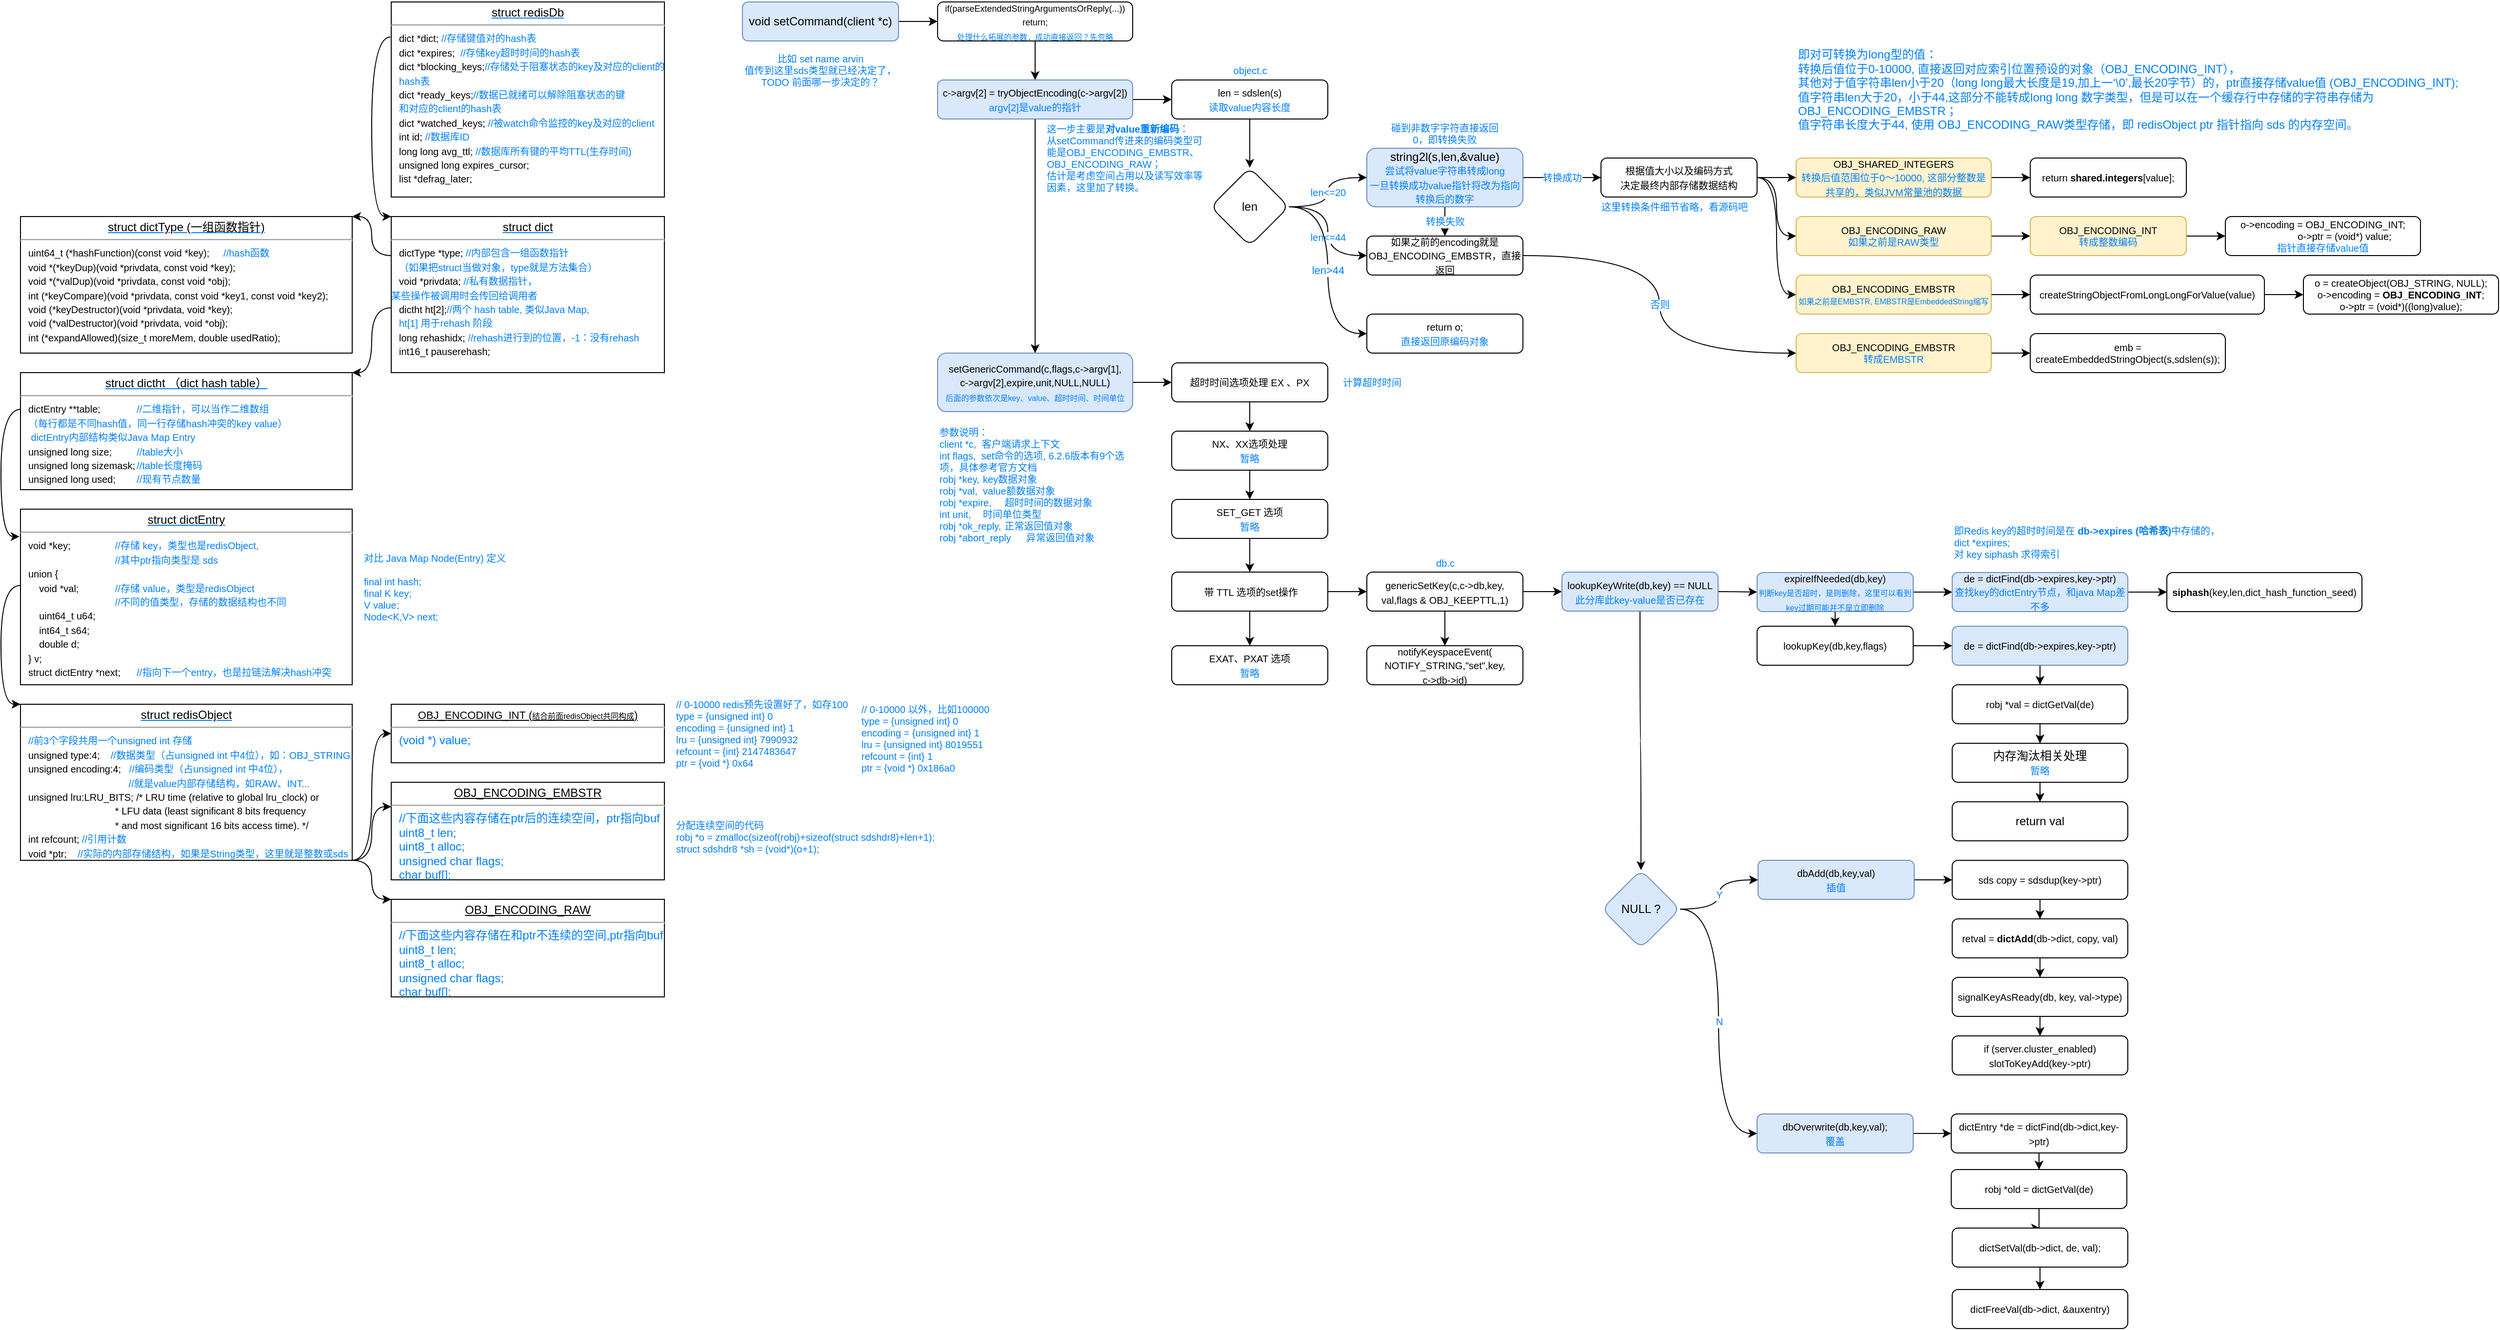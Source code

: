 <mxfile version="21.6.5" type="device">
  <diagram id="FIsGvV5R7z35TfT9LvNj" name="SET_STRING">
    <mxGraphModel dx="2261" dy="879" grid="1" gridSize="10" guides="1" tooltips="1" connect="1" arrows="1" fold="1" page="1" pageScale="1" pageWidth="827" pageHeight="1169" math="0" shadow="0">
      <root>
        <mxCell id="0" />
        <mxCell id="1" parent="0" />
        <mxCell id="WDMRLD2G0XIC8tVrVw6H-48" style="edgeStyle=orthogonalEdgeStyle;curved=1;rounded=0;orthogonalLoop=1;jettySize=auto;html=1;exitX=1;exitY=0.5;exitDx=0;exitDy=0;entryX=0;entryY=0.5;entryDx=0;entryDy=0;fontSize=10;fontColor=#007FFF;" parent="1" source="WDMRLD2G0XIC8tVrVw6H-2" target="WDMRLD2G0XIC8tVrVw6H-47" edge="1">
          <mxGeometry relative="1" as="geometry" />
        </mxCell>
        <mxCell id="WDMRLD2G0XIC8tVrVw6H-2" value="void setCommand(client *c)" style="rounded=1;whiteSpace=wrap;html=1;fillColor=#dae8fc;strokeColor=#6c8ebf;" parent="1" vertex="1">
          <mxGeometry x="40" y="40" width="160" height="40" as="geometry" />
        </mxCell>
        <mxCell id="WDMRLD2G0XIC8tVrVw6H-5" value="" style="edgeStyle=orthogonalEdgeStyle;rounded=0;orthogonalLoop=1;jettySize=auto;html=1;curved=1;" parent="1" source="WDMRLD2G0XIC8tVrVw6H-3" target="WDMRLD2G0XIC8tVrVw6H-4" edge="1">
          <mxGeometry relative="1" as="geometry" />
        </mxCell>
        <mxCell id="WDMRLD2G0XIC8tVrVw6H-7" value="" style="edgeStyle=orthogonalEdgeStyle;rounded=0;orthogonalLoop=1;jettySize=auto;html=1;fontColor=#007FFF;curved=1;" parent="1" source="WDMRLD2G0XIC8tVrVw6H-3" target="WDMRLD2G0XIC8tVrVw6H-6" edge="1">
          <mxGeometry relative="1" as="geometry" />
        </mxCell>
        <mxCell id="WDMRLD2G0XIC8tVrVw6H-3" value="&lt;font style=&quot;font-size: 10px&quot;&gt;c-&amp;gt;argv[2] = tryObjectEncoding(c-&amp;gt;argv[2])&lt;br&gt;&lt;font color=&quot;#007fff&quot;&gt;argv[2]是value的指针&lt;/font&gt;&lt;br&gt;&lt;/font&gt;" style="rounded=1;whiteSpace=wrap;html=1;fillColor=#dae8fc;strokeColor=#6c8ebf;" parent="1" vertex="1">
          <mxGeometry x="240" y="120" width="200" height="40" as="geometry" />
        </mxCell>
        <mxCell id="WDMRLD2G0XIC8tVrVw6H-53" value="" style="edgeStyle=orthogonalEdgeStyle;curved=1;rounded=0;orthogonalLoop=1;jettySize=auto;html=1;fontSize=10;fontColor=#007FFF;" parent="1" source="WDMRLD2G0XIC8tVrVw6H-4" target="WDMRLD2G0XIC8tVrVw6H-52" edge="1">
          <mxGeometry relative="1" as="geometry" />
        </mxCell>
        <mxCell id="WDMRLD2G0XIC8tVrVw6H-4" value="&lt;font&gt;&lt;span style=&quot;font-size: 10px&quot;&gt;setGenericCommand(c,flags,c-&amp;gt;argv[1],&lt;/span&gt;&lt;br&gt;&lt;span style=&quot;font-size: 10px&quot;&gt;c-&amp;gt;argv[2],expire,unit,NULL,NULL)&lt;/span&gt;&lt;br&gt;&lt;font color=&quot;#007fff&quot; style=&quot;font-size: 8px&quot;&gt;后面的参数依次是key、value、超时时间、时间单位&lt;/font&gt;&lt;br&gt;&lt;/font&gt;" style="rounded=1;whiteSpace=wrap;html=1;fillColor=#dae8fc;strokeColor=#6c8ebf;" parent="1" vertex="1">
          <mxGeometry x="240" y="400" width="200" height="60" as="geometry" />
        </mxCell>
        <mxCell id="WDMRLD2G0XIC8tVrVw6H-9" value="" style="edgeStyle=orthogonalEdgeStyle;rounded=0;orthogonalLoop=1;jettySize=auto;html=1;fontSize=10;fontColor=#007FFF;" parent="1" source="WDMRLD2G0XIC8tVrVw6H-6" target="WDMRLD2G0XIC8tVrVw6H-8" edge="1">
          <mxGeometry relative="1" as="geometry" />
        </mxCell>
        <mxCell id="WDMRLD2G0XIC8tVrVw6H-6" value="&lt;font&gt;&lt;span style=&quot;font-size: 10px&quot;&gt;len = sdslen(s)&lt;br&gt;&lt;/span&gt;&lt;font style=&quot;font-size: 10px&quot; color=&quot;#007fff&quot;&gt;读取value内容长度&lt;/font&gt;&lt;br&gt;&lt;/font&gt;" style="rounded=1;whiteSpace=wrap;html=1;" parent="1" vertex="1">
          <mxGeometry x="480" y="120" width="160" height="40" as="geometry" />
        </mxCell>
        <mxCell id="WDMRLD2G0XIC8tVrVw6H-13" value="len&amp;lt;=20" style="edgeStyle=orthogonalEdgeStyle;rounded=0;orthogonalLoop=1;jettySize=auto;html=1;fontSize=10;fontColor=#007FFF;curved=1;" parent="1" source="WDMRLD2G0XIC8tVrVw6H-8" target="WDMRLD2G0XIC8tVrVw6H-12" edge="1">
          <mxGeometry relative="1" as="geometry" />
        </mxCell>
        <mxCell id="WDMRLD2G0XIC8tVrVw6H-15" value="len&amp;lt;=44" style="edgeStyle=orthogonalEdgeStyle;rounded=0;orthogonalLoop=1;jettySize=auto;html=1;exitX=1;exitY=0.5;exitDx=0;exitDy=0;entryX=0;entryY=0.5;entryDx=0;entryDy=0;fontSize=10;fontColor=#007FFF;curved=1;" parent="1" source="WDMRLD2G0XIC8tVrVw6H-8" target="WDMRLD2G0XIC8tVrVw6H-14" edge="1">
          <mxGeometry x="0.091" relative="1" as="geometry">
            <Array as="points">
              <mxPoint x="640" y="250" />
              <mxPoint x="640" y="300" />
            </Array>
            <mxPoint as="offset" />
          </mxGeometry>
        </mxCell>
        <mxCell id="tFVNvqbKiq71Rdus_Qge-13" value="len&amp;gt;44" style="edgeStyle=orthogonalEdgeStyle;curved=1;rounded=0;orthogonalLoop=1;jettySize=auto;html=1;exitX=1;exitY=0.5;exitDx=0;exitDy=0;entryX=0;entryY=0.5;entryDx=0;entryDy=0;fontColor=#007FFF;" parent="1" source="WDMRLD2G0XIC8tVrVw6H-8" target="tFVNvqbKiq71Rdus_Qge-12" edge="1">
          <mxGeometry relative="1" as="geometry" />
        </mxCell>
        <mxCell id="WDMRLD2G0XIC8tVrVw6H-8" value="len" style="rhombus;whiteSpace=wrap;html=1;rounded=1;" parent="1" vertex="1">
          <mxGeometry x="520" y="210" width="80" height="80" as="geometry" />
        </mxCell>
        <mxCell id="WDMRLD2G0XIC8tVrVw6H-18" value="转换失败" style="edgeStyle=orthogonalEdgeStyle;curved=1;rounded=0;orthogonalLoop=1;jettySize=auto;html=1;exitX=0.5;exitY=1;exitDx=0;exitDy=0;entryX=0.5;entryY=0;entryDx=0;entryDy=0;fontSize=10;fontColor=#007FFF;" parent="1" source="WDMRLD2G0XIC8tVrVw6H-12" target="WDMRLD2G0XIC8tVrVw6H-14" edge="1">
          <mxGeometry relative="1" as="geometry" />
        </mxCell>
        <mxCell id="WDMRLD2G0XIC8tVrVw6H-20" value="转换成功" style="edgeStyle=orthogonalEdgeStyle;curved=1;rounded=0;orthogonalLoop=1;jettySize=auto;html=1;fontSize=10;fontColor=#007FFF;" parent="1" source="WDMRLD2G0XIC8tVrVw6H-12" target="WDMRLD2G0XIC8tVrVw6H-19" edge="1">
          <mxGeometry relative="1" as="geometry" />
        </mxCell>
        <mxCell id="WDMRLD2G0XIC8tVrVw6H-12" value="string2l(s,len,&amp;amp;value)&lt;br&gt;&lt;font color=&quot;#007fff&quot; style=&quot;font-size: 10px&quot;&gt;尝试将value字符串转成long&lt;br&gt;一旦转换成功value指针将改为指向转换后的数字&lt;br&gt;&lt;/font&gt;" style="whiteSpace=wrap;html=1;rounded=1;fillColor=#dae8fc;strokeColor=#6c8ebf;" parent="1" vertex="1">
          <mxGeometry x="680" y="190" width="160" height="60" as="geometry" />
        </mxCell>
        <mxCell id="WDMRLD2G0XIC8tVrVw6H-42" value="否则" style="edgeStyle=orthogonalEdgeStyle;curved=1;rounded=0;orthogonalLoop=1;jettySize=auto;html=1;exitX=1;exitY=0.5;exitDx=0;exitDy=0;fontSize=10;fontColor=#007FFF;entryX=0;entryY=0.5;entryDx=0;entryDy=0;" parent="1" source="WDMRLD2G0XIC8tVrVw6H-14" target="tFVNvqbKiq71Rdus_Qge-14" edge="1">
          <mxGeometry relative="1" as="geometry" />
        </mxCell>
        <mxCell id="WDMRLD2G0XIC8tVrVw6H-14" value="&lt;font style=&quot;font-size: 10px&quot;&gt;如果之前的encoding就是OBJ_ENCODING_EMBSTR，直接返回&lt;br&gt;&lt;/font&gt;" style="whiteSpace=wrap;html=1;rounded=1;" parent="1" vertex="1">
          <mxGeometry x="680" y="280" width="160" height="40" as="geometry" />
        </mxCell>
        <mxCell id="WDMRLD2G0XIC8tVrVw6H-16" value="比如 set name arvin&lt;br&gt;值传到这里sds类型就已经决定了，TODO 前面哪一步决定的？" style="text;html=1;strokeColor=none;fillColor=none;align=center;verticalAlign=middle;whiteSpace=wrap;rounded=0;fontSize=10;fontColor=#007FFF;" parent="1" vertex="1">
          <mxGeometry x="40" y="80" width="160" height="60" as="geometry" />
        </mxCell>
        <mxCell id="WDMRLD2G0XIC8tVrVw6H-17" value="碰到非数字字符直接返回0，即转换失败" style="text;html=1;strokeColor=none;fillColor=none;align=center;verticalAlign=middle;whiteSpace=wrap;rounded=0;fontSize=10;fontColor=#007FFF;" parent="1" vertex="1">
          <mxGeometry x="700" y="160" width="120" height="30" as="geometry" />
        </mxCell>
        <mxCell id="WDMRLD2G0XIC8tVrVw6H-28" style="edgeStyle=orthogonalEdgeStyle;curved=1;rounded=0;orthogonalLoop=1;jettySize=auto;html=1;exitX=1;exitY=0.5;exitDx=0;exitDy=0;fontSize=10;fontColor=#007FFF;" parent="1" source="WDMRLD2G0XIC8tVrVw6H-19" target="WDMRLD2G0XIC8tVrVw6H-27" edge="1">
          <mxGeometry relative="1" as="geometry" />
        </mxCell>
        <mxCell id="WDMRLD2G0XIC8tVrVw6H-35" style="edgeStyle=orthogonalEdgeStyle;curved=1;rounded=0;orthogonalLoop=1;jettySize=auto;html=1;exitX=1;exitY=0.5;exitDx=0;exitDy=0;entryX=0;entryY=0.5;entryDx=0;entryDy=0;fontSize=10;fontColor=#007FFF;" parent="1" source="WDMRLD2G0XIC8tVrVw6H-19" target="WDMRLD2G0XIC8tVrVw6H-29" edge="1">
          <mxGeometry relative="1" as="geometry" />
        </mxCell>
        <mxCell id="WDMRLD2G0XIC8tVrVw6H-37" style="edgeStyle=orthogonalEdgeStyle;curved=1;rounded=0;orthogonalLoop=1;jettySize=auto;html=1;exitX=1;exitY=0.5;exitDx=0;exitDy=0;entryX=0;entryY=0.5;entryDx=0;entryDy=0;fontSize=10;fontColor=#007FFF;" parent="1" source="WDMRLD2G0XIC8tVrVw6H-19" target="WDMRLD2G0XIC8tVrVw6H-33" edge="1">
          <mxGeometry relative="1" as="geometry" />
        </mxCell>
        <mxCell id="WDMRLD2G0XIC8tVrVw6H-19" value="&lt;font style=&quot;font-size: 10px&quot;&gt;根据值大小以及编码方式&lt;br&gt;决定最终内部存储数据结构&lt;br&gt;&lt;/font&gt;" style="whiteSpace=wrap;html=1;rounded=1;" parent="1" vertex="1">
          <mxGeometry x="920" y="200" width="160" height="40" as="geometry" />
        </mxCell>
        <mxCell id="tFVNvqbKiq71Rdus_Qge-7" value="" style="edgeStyle=orthogonalEdgeStyle;curved=1;rounded=0;orthogonalLoop=1;jettySize=auto;html=1;fontColor=#007FFF;" parent="1" source="WDMRLD2G0XIC8tVrVw6H-27" target="tFVNvqbKiq71Rdus_Qge-6" edge="1">
          <mxGeometry relative="1" as="geometry" />
        </mxCell>
        <mxCell id="WDMRLD2G0XIC8tVrVw6H-27" value="&lt;font style=&quot;font-size: 10px&quot;&gt;OBJ_SHARED_INTEGERS&lt;br&gt;&lt;font style=&quot;font-size: 10px&quot; color=&quot;#007fff&quot;&gt;转换后值范围位于0～10000, 这部分整数是共享的，类似JVM常量池的数据&lt;/font&gt;&lt;br&gt;&lt;/font&gt;" style="whiteSpace=wrap;html=1;rounded=1;fillColor=#fff2cc;strokeColor=#d6b656;" parent="1" vertex="1">
          <mxGeometry x="1120" y="200" width="200" height="40" as="geometry" />
        </mxCell>
        <mxCell id="WDMRLD2G0XIC8tVrVw6H-41" style="edgeStyle=orthogonalEdgeStyle;curved=1;rounded=0;orthogonalLoop=1;jettySize=auto;html=1;exitX=1;exitY=0.5;exitDx=0;exitDy=0;fontSize=10;fontColor=#007FFF;" parent="1" source="WDMRLD2G0XIC8tVrVw6H-29" target="WDMRLD2G0XIC8tVrVw6H-31" edge="1">
          <mxGeometry relative="1" as="geometry" />
        </mxCell>
        <mxCell id="WDMRLD2G0XIC8tVrVw6H-29" value="&lt;font style=&quot;font-size: 10px&quot;&gt;OBJ_ENCODING_RAW&lt;br&gt;&lt;font color=&quot;#007fff&quot;&gt;如果之前是RAW类型&lt;/font&gt;&lt;br style=&quot;font-size: 10px&quot;&gt;&lt;/font&gt;" style="whiteSpace=wrap;html=1;rounded=1;fontSize=10;fillColor=#fff2cc;strokeColor=#d6b656;" parent="1" vertex="1">
          <mxGeometry x="1120" y="260" width="200" height="40" as="geometry" />
        </mxCell>
        <mxCell id="WDMRLD2G0XIC8tVrVw6H-30" value="object.c" style="text;html=1;align=center;verticalAlign=middle;resizable=0;points=[];autosize=1;strokeColor=none;fillColor=none;fontSize=10;fontColor=#007FFF;" parent="1" vertex="1">
          <mxGeometry x="535" y="100" width="50" height="20" as="geometry" />
        </mxCell>
        <mxCell id="tFVNvqbKiq71Rdus_Qge-9" value="" style="edgeStyle=orthogonalEdgeStyle;curved=1;rounded=0;orthogonalLoop=1;jettySize=auto;html=1;fontColor=#007FFF;" parent="1" source="WDMRLD2G0XIC8tVrVw6H-31" target="tFVNvqbKiq71Rdus_Qge-8" edge="1">
          <mxGeometry relative="1" as="geometry" />
        </mxCell>
        <mxCell id="WDMRLD2G0XIC8tVrVw6H-31" value="&lt;font style=&quot;font-size: 10px&quot;&gt;OBJ_ENCODING_INT&lt;br&gt;&lt;font color=&quot;#007fff&quot;&gt;转成整数编码&lt;/font&gt;&lt;br style=&quot;font-size: 10px&quot;&gt;&lt;/font&gt;" style="whiteSpace=wrap;html=1;rounded=1;fontSize=10;fillColor=#fff2cc;strokeColor=#d6b656;" parent="1" vertex="1">
          <mxGeometry x="1360" y="260" width="160" height="40" as="geometry" />
        </mxCell>
        <mxCell id="tFVNvqbKiq71Rdus_Qge-11" value="" style="edgeStyle=orthogonalEdgeStyle;curved=1;rounded=0;orthogonalLoop=1;jettySize=auto;html=1;fontColor=#007FFF;" parent="1" source="WDMRLD2G0XIC8tVrVw6H-33" target="tFVNvqbKiq71Rdus_Qge-10" edge="1">
          <mxGeometry relative="1" as="geometry" />
        </mxCell>
        <mxCell id="WDMRLD2G0XIC8tVrVw6H-33" value="&lt;font&gt;OBJ_ENCODING_EMBSTR&lt;br&gt;&lt;font color=&quot;#007fff&quot; style=&quot;font-size: 8px&quot;&gt;如果之前是EMBSTR, EMBSTR是EmbeddedString缩写&lt;/font&gt;&lt;br style=&quot;font-size: 10px&quot;&gt;&lt;/font&gt;" style="whiteSpace=wrap;html=1;rounded=1;fontSize=10;fillColor=#fff2cc;strokeColor=#d6b656;" parent="1" vertex="1">
          <mxGeometry x="1120" y="320" width="200" height="40" as="geometry" />
        </mxCell>
        <mxCell id="WDMRLD2G0XIC8tVrVw6H-38" value="这里转换条件细节省略，看源码吧" style="text;html=1;align=center;verticalAlign=middle;resizable=0;points=[];autosize=1;strokeColor=none;fillColor=none;fontSize=10;fontColor=#007FFF;" parent="1" vertex="1">
          <mxGeometry x="910" y="240" width="170" height="20" as="geometry" />
        </mxCell>
        <mxCell id="WDMRLD2G0XIC8tVrVw6H-46" value="&lt;font style=&quot;font-size: 10px&quot;&gt;这一步主要是&lt;b&gt;对value重新编码&lt;/b&gt;：&lt;br&gt;从setCommand传进来的编码类型可能是OBJ_ENCODING_EMBSTR、OBJ_ENCODING_RAW；&lt;br&gt;估计是考虑空间占用以及读写效率等因素，这里加了转换。&lt;/font&gt;" style="text;html=1;strokeColor=none;fillColor=none;align=left;verticalAlign=middle;whiteSpace=wrap;rounded=0;fontSize=8;fontColor=#007FFF;" parent="1" vertex="1">
          <mxGeometry x="350" y="170" width="170" height="60" as="geometry" />
        </mxCell>
        <mxCell id="WDMRLD2G0XIC8tVrVw6H-49" style="edgeStyle=orthogonalEdgeStyle;curved=1;rounded=0;orthogonalLoop=1;jettySize=auto;html=1;exitX=0.5;exitY=1;exitDx=0;exitDy=0;fontSize=8;fontColor=#007FFF;" parent="1" source="WDMRLD2G0XIC8tVrVw6H-47" target="WDMRLD2G0XIC8tVrVw6H-3" edge="1">
          <mxGeometry relative="1" as="geometry" />
        </mxCell>
        <mxCell id="WDMRLD2G0XIC8tVrVw6H-47" value="&lt;font&gt;&lt;font style=&quot;font-size: 9px&quot;&gt;if(parseExtendedStringArgumentsOrReply(...))&lt;br&gt;&lt;/font&gt;&lt;font style=&quot;font-size: 9px&quot;&gt;return;&lt;br&gt;&lt;/font&gt;&lt;font style=&quot;font-size: 8px&quot; color=&quot;#007fff&quot;&gt;处理什么拓展的参数，成功直接返回？先忽略&lt;/font&gt;&lt;br&gt;&lt;/font&gt;" style="rounded=1;whiteSpace=wrap;html=1;" parent="1" vertex="1">
          <mxGeometry x="240" y="40" width="200" height="40" as="geometry" />
        </mxCell>
        <mxCell id="WDMRLD2G0XIC8tVrVw6H-51" value="&lt;font style=&quot;font-size: 10px&quot;&gt;参数说明：&lt;br&gt;client *c,&amp;nbsp;&lt;span&gt;&#x9;&lt;/span&gt;客户端请求上下文&lt;br&gt;int flags,&amp;nbsp;&lt;span&gt;&#x9;&lt;/span&gt;set命令的选项, 6.2.6版本有9个选项，具体参考官方文档&lt;br&gt;robj *key,&lt;span style=&quot;white-space: pre&quot;&gt;&#x9;&lt;/span&gt;key数据对象&lt;br&gt;robj *val,&lt;span style=&quot;white-space: pre&quot;&gt;&#x9;&lt;/span&gt;value额数据对象&lt;br&gt;robj *expire,&amp;nbsp;&lt;span style=&quot;white-space: pre&quot;&gt;&#x9;&lt;/span&gt;超时时间的数据对象&lt;br&gt;int unit,&lt;span style=&quot;white-space: pre&quot;&gt;&#x9;&lt;/span&gt;时间单位类型&lt;br&gt;robj *ok_reply,&lt;span style=&quot;white-space: pre&quot;&gt;&#x9;&lt;/span&gt;正常返回值对象&lt;br&gt;robj *abort_reply&lt;span style=&quot;white-space: pre&quot;&gt;&#x9;&lt;/span&gt;异常返回值对象&lt;/font&gt;" style="text;html=1;strokeColor=none;fillColor=none;align=left;verticalAlign=middle;whiteSpace=wrap;rounded=0;fontSize=8;fontColor=#007FFF;" parent="1" vertex="1">
          <mxGeometry x="240" y="470" width="210" height="130" as="geometry" />
        </mxCell>
        <mxCell id="WDMRLD2G0XIC8tVrVw6H-55" value="" style="edgeStyle=orthogonalEdgeStyle;curved=1;rounded=0;orthogonalLoop=1;jettySize=auto;html=1;fontSize=10;fontColor=#007FFF;" parent="1" source="WDMRLD2G0XIC8tVrVw6H-52" target="WDMRLD2G0XIC8tVrVw6H-54" edge="1">
          <mxGeometry relative="1" as="geometry" />
        </mxCell>
        <mxCell id="WDMRLD2G0XIC8tVrVw6H-52" value="&lt;font&gt;&lt;span style=&quot;font-size: 10px&quot;&gt;超时时间选项处理 EX 、PX&lt;/span&gt;&lt;br&gt;&lt;/font&gt;" style="rounded=1;whiteSpace=wrap;html=1;" parent="1" vertex="1">
          <mxGeometry x="480" y="410" width="160" height="40" as="geometry" />
        </mxCell>
        <mxCell id="WDMRLD2G0XIC8tVrVw6H-57" value="" style="edgeStyle=orthogonalEdgeStyle;curved=1;rounded=0;orthogonalLoop=1;jettySize=auto;html=1;fontSize=10;fontColor=#007FFF;" parent="1" source="WDMRLD2G0XIC8tVrVw6H-54" target="WDMRLD2G0XIC8tVrVw6H-56" edge="1">
          <mxGeometry relative="1" as="geometry" />
        </mxCell>
        <mxCell id="WDMRLD2G0XIC8tVrVw6H-54" value="&lt;font&gt;&lt;span style=&quot;font-size: 10px&quot;&gt;NX、XX选项处理&lt;br&gt;&lt;/span&gt;&lt;font color=&quot;#007fff&quot; style=&quot;font-size: 10px&quot;&gt;暂略&lt;/font&gt;&lt;br&gt;&lt;/font&gt;" style="rounded=1;whiteSpace=wrap;html=1;" parent="1" vertex="1">
          <mxGeometry x="480" y="480" width="160" height="40" as="geometry" />
        </mxCell>
        <mxCell id="WDMRLD2G0XIC8tVrVw6H-59" value="" style="edgeStyle=orthogonalEdgeStyle;curved=1;rounded=0;orthogonalLoop=1;jettySize=auto;html=1;fontSize=10;fontColor=#007FFF;" parent="1" source="WDMRLD2G0XIC8tVrVw6H-56" target="WDMRLD2G0XIC8tVrVw6H-58" edge="1">
          <mxGeometry relative="1" as="geometry" />
        </mxCell>
        <mxCell id="WDMRLD2G0XIC8tVrVw6H-56" value="&lt;font&gt;&lt;span style=&quot;font-size: 10px&quot;&gt;SET_GET 选项&lt;br&gt;&lt;/span&gt;&lt;span style=&quot;color: rgb(0 , 127 , 255) ; font-size: 10px&quot;&gt;暂略&lt;/span&gt;&lt;br&gt;&lt;/font&gt;" style="rounded=1;whiteSpace=wrap;html=1;" parent="1" vertex="1">
          <mxGeometry x="480" y="550" width="160" height="40" as="geometry" />
        </mxCell>
        <mxCell id="WDMRLD2G0XIC8tVrVw6H-61" value="" style="edgeStyle=orthogonalEdgeStyle;curved=1;rounded=0;orthogonalLoop=1;jettySize=auto;html=1;fontSize=10;fontColor=#007FFF;" parent="1" source="WDMRLD2G0XIC8tVrVw6H-58" target="WDMRLD2G0XIC8tVrVw6H-60" edge="1">
          <mxGeometry relative="1" as="geometry" />
        </mxCell>
        <mxCell id="WDMRLD2G0XIC8tVrVw6H-63" value="" style="edgeStyle=orthogonalEdgeStyle;curved=1;rounded=0;orthogonalLoop=1;jettySize=auto;html=1;fontSize=10;fontColor=#007FFF;" parent="1" source="WDMRLD2G0XIC8tVrVw6H-58" target="WDMRLD2G0XIC8tVrVw6H-62" edge="1">
          <mxGeometry relative="1" as="geometry" />
        </mxCell>
        <mxCell id="WDMRLD2G0XIC8tVrVw6H-58" value="&lt;font&gt;&lt;span style=&quot;font-size: 10px&quot;&gt;&amp;nbsp;带 TTL 选项的set操作&lt;/span&gt;&lt;br&gt;&lt;/font&gt;" style="rounded=1;whiteSpace=wrap;html=1;" parent="1" vertex="1">
          <mxGeometry x="480" y="624.5" width="160" height="40" as="geometry" />
        </mxCell>
        <mxCell id="WDMRLD2G0XIC8tVrVw6H-60" value="&lt;font&gt;&lt;span style=&quot;font-size: 10px&quot;&gt;EXAT、PXAT 选项&lt;br&gt;&lt;/span&gt;&lt;span style=&quot;color: rgb(0 , 127 , 255) ; font-size: 10px&quot;&gt;暂略&lt;/span&gt;&lt;br&gt;&lt;/font&gt;" style="rounded=1;whiteSpace=wrap;html=1;" parent="1" vertex="1">
          <mxGeometry x="480" y="700" width="160" height="40" as="geometry" />
        </mxCell>
        <mxCell id="WDMRLD2G0XIC8tVrVw6H-65" value="" style="edgeStyle=orthogonalEdgeStyle;curved=1;rounded=0;orthogonalLoop=1;jettySize=auto;html=1;fontSize=10;fontColor=#007FFF;" parent="1" source="WDMRLD2G0XIC8tVrVw6H-62" target="WDMRLD2G0XIC8tVrVw6H-64" edge="1">
          <mxGeometry relative="1" as="geometry" />
        </mxCell>
        <mxCell id="WDMRLD2G0XIC8tVrVw6H-67" value="" style="edgeStyle=orthogonalEdgeStyle;curved=1;rounded=0;orthogonalLoop=1;jettySize=auto;html=1;fontSize=10;fontColor=#007FFF;" parent="1" source="WDMRLD2G0XIC8tVrVw6H-62" target="WDMRLD2G0XIC8tVrVw6H-66" edge="1">
          <mxGeometry relative="1" as="geometry" />
        </mxCell>
        <mxCell id="WDMRLD2G0XIC8tVrVw6H-62" value="&lt;font&gt;&lt;span style=&quot;font-size: 10px&quot;&gt;genericSetKey(c,c-&amp;gt;db,key, val,flags &amp;amp; OBJ_KEEPTTL,1)&lt;/span&gt;&lt;br&gt;&lt;/font&gt;" style="rounded=1;whiteSpace=wrap;html=1;" parent="1" vertex="1">
          <mxGeometry x="680" y="624.5" width="160" height="40" as="geometry" />
        </mxCell>
        <mxCell id="WDMRLD2G0XIC8tVrVw6H-64" value="&lt;font&gt;&lt;span style=&quot;font-size: 10px&quot;&gt;notifyKeyspaceEvent(&lt;br&gt;NOTIFY_STRING,&quot;set&quot;,key,&lt;br&gt;c-&amp;gt;db-&amp;gt;id)&lt;/span&gt;&lt;br&gt;&lt;/font&gt;" style="rounded=1;whiteSpace=wrap;html=1;" parent="1" vertex="1">
          <mxGeometry x="680" y="700" width="160" height="40" as="geometry" />
        </mxCell>
        <mxCell id="WDMRLD2G0XIC8tVrVw6H-74" value="" style="edgeStyle=orthogonalEdgeStyle;curved=1;rounded=0;orthogonalLoop=1;jettySize=auto;html=1;fontSize=10;fontColor=#007FFF;" parent="1" source="WDMRLD2G0XIC8tVrVw6H-66" target="WDMRLD2G0XIC8tVrVw6H-73" edge="1">
          <mxGeometry relative="1" as="geometry" />
        </mxCell>
        <mxCell id="WDMRLD2G0XIC8tVrVw6H-83" style="edgeStyle=orthogonalEdgeStyle;curved=1;rounded=0;orthogonalLoop=1;jettySize=auto;html=1;exitX=1;exitY=0.5;exitDx=0;exitDy=0;fontSize=10;fontColor=#007FFF;" parent="1" source="WDMRLD2G0XIC8tVrVw6H-66" target="WDMRLD2G0XIC8tVrVw6H-82" edge="1">
          <mxGeometry relative="1" as="geometry" />
        </mxCell>
        <mxCell id="WDMRLD2G0XIC8tVrVw6H-66" value="&lt;font&gt;&lt;span style=&quot;font-size: 10px&quot;&gt;lookupKeyWrite(db,key) == NULL&lt;br&gt;&lt;/span&gt;&lt;font style=&quot;font-size: 10px&quot; color=&quot;#007fff&quot;&gt;此分库此key-value是否已存在&lt;/font&gt;&lt;br&gt;&lt;/font&gt;" style="rounded=1;whiteSpace=wrap;html=1;fillColor=#dae8fc;strokeColor=#6c8ebf;" parent="1" vertex="1">
          <mxGeometry x="880" y="624.5" width="160" height="40" as="geometry" />
        </mxCell>
        <mxCell id="WDMRLD2G0XIC8tVrVw6H-79" value="Y" style="edgeStyle=orthogonalEdgeStyle;curved=1;rounded=0;orthogonalLoop=1;jettySize=auto;html=1;exitX=1;exitY=0.5;exitDx=0;exitDy=0;entryX=0;entryY=0.5;entryDx=0;entryDy=0;fontSize=10;fontColor=#007FFF;" parent="1" source="WDMRLD2G0XIC8tVrVw6H-73" target="WDMRLD2G0XIC8tVrVw6H-77" edge="1">
          <mxGeometry relative="1" as="geometry" />
        </mxCell>
        <mxCell id="WDMRLD2G0XIC8tVrVw6H-80" value="N" style="edgeStyle=orthogonalEdgeStyle;curved=1;rounded=0;orthogonalLoop=1;jettySize=auto;html=1;exitX=1;exitY=0.5;exitDx=0;exitDy=0;entryX=0;entryY=0.5;entryDx=0;entryDy=0;fontSize=10;fontColor=#007FFF;" parent="1" source="WDMRLD2G0XIC8tVrVw6H-73" target="WDMRLD2G0XIC8tVrVw6H-78" edge="1">
          <mxGeometry relative="1" as="geometry" />
        </mxCell>
        <mxCell id="WDMRLD2G0XIC8tVrVw6H-73" value="NULL ?" style="rhombus;whiteSpace=wrap;html=1;fillColor=#dae8fc;strokeColor=#6c8ebf;rounded=1;" parent="1" vertex="1">
          <mxGeometry x="921" y="930" width="80" height="80" as="geometry" />
        </mxCell>
        <mxCell id="bWw8nc-qsxXhkrvXqzMB-33" value="" style="edgeStyle=orthogonalEdgeStyle;rounded=0;orthogonalLoop=1;jettySize=auto;html=1;fontSize=10;fontColor=#007FFF;" parent="1" source="WDMRLD2G0XIC8tVrVw6H-77" target="bWw8nc-qsxXhkrvXqzMB-32" edge="1">
          <mxGeometry relative="1" as="geometry" />
        </mxCell>
        <mxCell id="WDMRLD2G0XIC8tVrVw6H-77" value="&lt;font&gt;&lt;span style=&quot;font-size: 10px&quot;&gt;dbAdd(db,key,val)&lt;br&gt;&lt;/span&gt;&lt;font color=&quot;#007fff&quot; style=&quot;font-size: 10px&quot;&gt;插值&lt;/font&gt;&lt;br&gt;&lt;/font&gt;" style="rounded=1;whiteSpace=wrap;html=1;fillColor=#dae8fc;strokeColor=#6c8ebf;" parent="1" vertex="1">
          <mxGeometry x="1081" y="920" width="160" height="40" as="geometry" />
        </mxCell>
        <mxCell id="bWw8nc-qsxXhkrvXqzMB-25" value="" style="edgeStyle=orthogonalEdgeStyle;rounded=0;orthogonalLoop=1;jettySize=auto;html=1;fontSize=10;fontColor=#007FFF;" parent="1" source="WDMRLD2G0XIC8tVrVw6H-78" target="bWw8nc-qsxXhkrvXqzMB-24" edge="1">
          <mxGeometry relative="1" as="geometry" />
        </mxCell>
        <mxCell id="WDMRLD2G0XIC8tVrVw6H-78" value="&lt;font&gt;&lt;span style=&quot;font-size: 10px&quot;&gt;dbOverwrite(db,key,val);&lt;br&gt;&lt;/span&gt;&lt;font color=&quot;#007fff&quot; style=&quot;font-size: 10px&quot;&gt;覆盖&lt;/font&gt;&lt;br&gt;&lt;/font&gt;" style="rounded=1;whiteSpace=wrap;html=1;fillColor=#dae8fc;strokeColor=#6c8ebf;" parent="1" vertex="1">
          <mxGeometry x="1080" y="1180" width="160" height="40" as="geometry" />
        </mxCell>
        <mxCell id="WDMRLD2G0XIC8tVrVw6H-86" style="edgeStyle=orthogonalEdgeStyle;curved=1;rounded=0;orthogonalLoop=1;jettySize=auto;html=1;exitX=0.5;exitY=1;exitDx=0;exitDy=0;entryX=0.5;entryY=0;entryDx=0;entryDy=0;fontSize=10;fontColor=#007FFF;" parent="1" source="WDMRLD2G0XIC8tVrVw6H-82" target="WDMRLD2G0XIC8tVrVw6H-85" edge="1">
          <mxGeometry relative="1" as="geometry" />
        </mxCell>
        <mxCell id="WDMRLD2G0XIC8tVrVw6H-88" value="" style="edgeStyle=orthogonalEdgeStyle;curved=1;rounded=0;orthogonalLoop=1;jettySize=auto;html=1;fontSize=10;fontColor=#007FFF;" parent="1" source="WDMRLD2G0XIC8tVrVw6H-82" target="WDMRLD2G0XIC8tVrVw6H-87" edge="1">
          <mxGeometry relative="1" as="geometry" />
        </mxCell>
        <mxCell id="WDMRLD2G0XIC8tVrVw6H-82" value="&lt;font&gt;&lt;span style=&quot;font-size: 10px&quot;&gt;expireIfNeeded(db,key)&lt;br&gt;&lt;/span&gt;&lt;font style=&quot;font-size: 8px&quot; color=&quot;#007fff&quot;&gt;判断key是否超时，是则删除，这里可以看到key过期可能并不是立即删除&lt;/font&gt;&lt;br&gt;&lt;/font&gt;" style="rounded=1;whiteSpace=wrap;html=1;fillColor=#dae8fc;strokeColor=#6c8ebf;" parent="1" vertex="1">
          <mxGeometry x="1080" y="625" width="160" height="40" as="geometry" />
        </mxCell>
        <mxCell id="WDMRLD2G0XIC8tVrVw6H-84" value="db.c" style="text;html=1;align=center;verticalAlign=middle;resizable=0;points=[];autosize=1;strokeColor=none;fillColor=none;fontSize=10;fontColor=#007FFF;" parent="1" vertex="1">
          <mxGeometry x="745" y="605" width="30" height="20" as="geometry" />
        </mxCell>
        <mxCell id="bWw8nc-qsxXhkrvXqzMB-17" style="edgeStyle=orthogonalEdgeStyle;rounded=0;orthogonalLoop=1;jettySize=auto;html=1;exitX=1;exitY=0.5;exitDx=0;exitDy=0;fontSize=10;fontColor=#007FFF;" parent="1" source="WDMRLD2G0XIC8tVrVw6H-85" target="bWw8nc-qsxXhkrvXqzMB-16" edge="1">
          <mxGeometry relative="1" as="geometry" />
        </mxCell>
        <mxCell id="WDMRLD2G0XIC8tVrVw6H-85" value="&lt;font&gt;&lt;span style=&quot;font-size: 10px&quot;&gt;lookupKey(db,key,flags)&lt;/span&gt;&lt;br&gt;&lt;/font&gt;" style="rounded=1;whiteSpace=wrap;html=1;" parent="1" vertex="1">
          <mxGeometry x="1080" y="680" width="160" height="40" as="geometry" />
        </mxCell>
        <mxCell id="bWw8nc-qsxXhkrvXqzMB-7" style="edgeStyle=orthogonalEdgeStyle;rounded=0;orthogonalLoop=1;jettySize=auto;html=1;exitX=1;exitY=0.5;exitDx=0;exitDy=0;fontSize=8;fontColor=#007FFF;" parent="1" source="WDMRLD2G0XIC8tVrVw6H-87" target="bWw8nc-qsxXhkrvXqzMB-6" edge="1">
          <mxGeometry relative="1" as="geometry" />
        </mxCell>
        <mxCell id="WDMRLD2G0XIC8tVrVw6H-87" value="&lt;font&gt;&lt;span style=&quot;font-size: 10px&quot;&gt;de = dictFind(db-&amp;gt;expires,key-&amp;gt;ptr)&lt;br&gt;&lt;/span&gt;&lt;font color=&quot;#007fff&quot; style=&quot;font-size: 10px&quot;&gt;查找key的dictEntry节点，和java Map差不多&lt;/font&gt;&lt;br&gt;&lt;/font&gt;" style="rounded=1;whiteSpace=wrap;html=1;fillColor=#dae8fc;strokeColor=#6c8ebf;" parent="1" vertex="1">
          <mxGeometry x="1280" y="625" width="180" height="40" as="geometry" />
        </mxCell>
        <mxCell id="WDMRLD2G0XIC8tVrVw6H-90" value="即Redis key的超时时间是在&lt;b&gt; db-&amp;gt;expires (哈希表)&lt;/b&gt;中存储的，&lt;br&gt;dict *expires;&amp;nbsp;&lt;br&gt;对 key siphash 求得索引" style="text;html=1;strokeColor=none;fillColor=none;align=left;verticalAlign=top;whiteSpace=wrap;rounded=0;fontSize=10;fontColor=#007FFF;" parent="1" vertex="1">
          <mxGeometry x="1280" y="570" width="280" height="55" as="geometry" />
        </mxCell>
        <mxCell id="bWw8nc-qsxXhkrvXqzMB-9" style="edgeStyle=orthogonalEdgeStyle;rounded=0;orthogonalLoop=1;jettySize=auto;html=1;exitX=0;exitY=0.25;exitDx=0;exitDy=0;entryX=1;entryY=0;entryDx=0;entryDy=0;fontSize=8;fontColor=#007FFF;curved=1;" parent="1" source="bWw8nc-qsxXhkrvXqzMB-1" target="bWw8nc-qsxXhkrvXqzMB-2" edge="1">
          <mxGeometry relative="1" as="geometry">
            <Array as="points">
              <mxPoint x="-340" y="300" />
              <mxPoint x="-340" y="260" />
            </Array>
          </mxGeometry>
        </mxCell>
        <mxCell id="bWw8nc-qsxXhkrvXqzMB-10" style="edgeStyle=orthogonalEdgeStyle;rounded=0;orthogonalLoop=1;jettySize=auto;html=1;exitX=-0.002;exitY=0.585;exitDx=0;exitDy=0;entryX=1;entryY=0;entryDx=0;entryDy=0;fontSize=8;fontColor=#007FFF;curved=1;exitPerimeter=0;" parent="1" source="bWw8nc-qsxXhkrvXqzMB-1" target="bWw8nc-qsxXhkrvXqzMB-3" edge="1">
          <mxGeometry relative="1" as="geometry">
            <Array as="points">
              <mxPoint x="-340" y="354" />
              <mxPoint x="-340" y="420" />
            </Array>
          </mxGeometry>
        </mxCell>
        <mxCell id="bWw8nc-qsxXhkrvXqzMB-1" value="&lt;p style=&quot;margin: 4px 0px 0px ; text-align: center ; text-decoration: underline&quot;&gt;&lt;font&gt;&lt;span style=&quot;color: rgb(0 , 0 , 0)&quot;&gt;struct dict&lt;/span&gt;&lt;br&gt;&lt;/font&gt;&lt;/p&gt;&lt;hr style=&quot;font-size: 10px&quot;&gt;&lt;p style=&quot;margin: 0px 0px 0px 8px&quot;&gt;&lt;span style=&quot;font-size: 10px&quot;&gt;&lt;font color=&quot;#000000&quot;&gt;dictType *type;&lt;/font&gt;&lt;span style=&quot;color: rgb(0 , 0 , 0)&quot;&gt;&#x9;&lt;/span&gt;//内部包含一组函数指针&lt;br&gt;（如果把struct当做对象，type就是方法集合）&lt;/span&gt;&lt;/p&gt;&lt;p style=&quot;margin: 0px 0px 0px 8px&quot;&gt;&lt;span style=&quot;font-size: 10px&quot;&gt;&lt;font color=&quot;#000000&quot;&gt;void *privdata;&lt;/font&gt;&lt;span style=&quot;color: rgb(0 , 0 , 0)&quot;&gt;&#x9;&lt;/span&gt;&lt;span style=&quot;color: rgb(0 , 0 , 0)&quot;&gt;&#x9;&lt;/span&gt;//私有数据指针，&lt;/span&gt;&lt;/p&gt;&lt;span style=&quot;font-size: 10px&quot;&gt;某些操作被调用时会传回给调用者&lt;/span&gt;&lt;p style=&quot;margin: 0px 0px 0px 8px&quot;&gt;&lt;span style=&quot;font-size: 10px&quot;&gt;&lt;font color=&quot;#000000&quot;&gt;dictht ht[2];&lt;/font&gt;//两个 hash table, 类似Java Map, &lt;br&gt;ht[1] 用于rehash 阶段&lt;/span&gt;&lt;/p&gt;&lt;p style=&quot;margin: 0px 0px 0px 8px&quot;&gt;&lt;span style=&quot;font-size: 10px&quot;&gt;&lt;font color=&quot;#000000&quot;&gt;long rehashidx;&lt;/font&gt;&lt;span style=&quot;color: rgb(0 , 0 , 0)&quot;&gt;&#x9;&lt;/span&gt;//rehash进行到的位置，-1：没有rehash&lt;/span&gt;&lt;/p&gt;&lt;p style=&quot;margin: 0px 0px 0px 8px&quot;&gt;&lt;/p&gt;&lt;p style=&quot;margin: 0px 0px 0px 8px&quot;&gt;&lt;font color=&quot;#000000&quot;&gt;&lt;span style=&quot;font-size: 10px&quot;&gt;int16_t pauserehash;&lt;/span&gt;&lt;/font&gt;&lt;/p&gt;" style="verticalAlign=top;align=left;overflow=fill;fontSize=12;fontFamily=Helvetica;html=1;fontColor=#007FFF;" parent="1" vertex="1">
          <mxGeometry x="-320" y="260" width="280" height="160" as="geometry" />
        </mxCell>
        <mxCell id="bWw8nc-qsxXhkrvXqzMB-2" value="&lt;p style=&quot;margin: 4px 0px 0px ; text-align: center ; text-decoration: underline&quot;&gt;&lt;font&gt;&lt;span style=&quot;color: rgb(0 , 0 , 0)&quot;&gt;struct dictType (一组函数指针)&lt;/span&gt;&lt;br&gt;&lt;/font&gt;&lt;/p&gt;&lt;hr style=&quot;font-size: 10px&quot;&gt;&lt;p style=&quot;margin: 0px 0px 0px 8px&quot;&gt;&lt;span style=&quot;font-size: 10px&quot;&gt;&lt;font color=&quot;#000000&quot;&gt;uint64_t (*hashFunction)(const void *key);&lt;/font&gt;&lt;span style=&quot;color: rgb(0 , 0 , 0) ; white-space: pre&quot;&gt;&#x9;&lt;/span&gt;//hash函数&lt;/span&gt;&lt;/p&gt;&lt;p style=&quot;margin: 0px 0px 0px 8px&quot;&gt;&lt;font color=&quot;#000000&quot;&gt;&lt;span style=&quot;font-size: 10px&quot;&gt;void *(*keyDup)(void *privdata, const void *key);&lt;/span&gt;&lt;/font&gt;&lt;/p&gt;&lt;p style=&quot;margin: 0px 0px 0px 8px&quot;&gt;&lt;font color=&quot;#000000&quot;&gt;&lt;span style=&quot;font-size: 10px&quot;&gt;void *(*valDup)(void *privdata, const void *obj);&lt;/span&gt;&lt;/font&gt;&lt;/p&gt;&lt;p style=&quot;margin: 0px 0px 0px 8px&quot;&gt;&lt;font color=&quot;#000000&quot;&gt;&lt;span style=&quot;font-size: 10px&quot;&gt;int (*keyCompare)(void *privdata, const void *key1, const void *key2);&lt;/span&gt;&lt;/font&gt;&lt;/p&gt;&lt;p style=&quot;margin: 0px 0px 0px 8px&quot;&gt;&lt;font color=&quot;#000000&quot;&gt;&lt;span style=&quot;font-size: 10px&quot;&gt;void (*keyDestructor)(void *privdata, void *key);&lt;/span&gt;&lt;/font&gt;&lt;/p&gt;&lt;p style=&quot;margin: 0px 0px 0px 8px&quot;&gt;&lt;font color=&quot;#000000&quot;&gt;&lt;span style=&quot;font-size: 10px&quot;&gt;void (*valDestructor)(void *privdata, void *obj);&lt;/span&gt;&lt;/font&gt;&lt;/p&gt;&lt;p style=&quot;margin: 0px 0px 0px 8px&quot;&gt;&lt;font color=&quot;#000000&quot;&gt;&lt;span style=&quot;font-size: 10px&quot;&gt;int (*expandAllowed)(size_t moreMem, double usedRatio);&lt;/span&gt;&lt;/font&gt;&lt;/p&gt;" style="verticalAlign=top;align=left;overflow=fill;fontSize=12;fontFamily=Helvetica;html=1;fontColor=#007FFF;" parent="1" vertex="1">
          <mxGeometry x="-700" y="260" width="340" height="140" as="geometry" />
        </mxCell>
        <mxCell id="bWw8nc-qsxXhkrvXqzMB-12" style="edgeStyle=orthogonalEdgeStyle;rounded=0;orthogonalLoop=1;jettySize=auto;html=1;exitX=0.002;exitY=0.313;exitDx=0;exitDy=0;entryX=-0.003;entryY=0.156;entryDx=0;entryDy=0;entryPerimeter=0;fontSize=8;fontColor=#007FFF;curved=1;exitPerimeter=0;" parent="1" source="bWw8nc-qsxXhkrvXqzMB-3" target="bWw8nc-qsxXhkrvXqzMB-8" edge="1">
          <mxGeometry relative="1" as="geometry" />
        </mxCell>
        <mxCell id="bWw8nc-qsxXhkrvXqzMB-3" value="&lt;p style=&quot;margin: 4px 0px 0px ; text-align: center ; text-decoration: underline&quot;&gt;&lt;font&gt;&lt;span style=&quot;color: rgb(0 , 0 , 0)&quot;&gt;struct dictht （dict hash table）&lt;/span&gt;&lt;br&gt;&lt;/font&gt;&lt;/p&gt;&lt;hr style=&quot;font-size: 10px&quot;&gt;&lt;p style=&quot;margin: 0px 0px 0px 8px&quot;&gt;&lt;span style=&quot;font-size: 10px&quot;&gt;&lt;font color=&quot;#000000&quot;&gt;dictEntry **table;&lt;/font&gt;&lt;span style=&quot;color: rgb(0 , 0 , 0) ; white-space: pre&quot;&gt;&#x9;&lt;/span&gt;&lt;span style=&quot;color: rgb(0 , 0 , 0) ; white-space: pre&quot;&gt;&#x9;&lt;/span&gt;//二维指针，可以当作二维数组&lt;br&gt;（每行都是不同hash值，同一行存储hash冲突的key value）&lt;br&gt;&amp;nbsp;dictEntry内部结构类似Java Map Entry&lt;/span&gt;&lt;/p&gt;&lt;p style=&quot;margin: 0px 0px 0px 8px&quot;&gt;&lt;span style=&quot;font-size: 10px&quot;&gt;&lt;font color=&quot;#000000&quot;&gt;unsigned long size;&amp;nbsp;&lt;/font&gt;&lt;span style=&quot;color: rgb(0 , 0 , 0) ; white-space: pre&quot;&gt;&#x9;&lt;/span&gt;//table大小&lt;/span&gt;&lt;/p&gt;&lt;p style=&quot;margin: 0px 0px 0px 8px&quot;&gt;&lt;span style=&quot;font-size: 10px&quot;&gt;&lt;font color=&quot;#000000&quot;&gt;unsigned long sizemask;&lt;/font&gt;&lt;span style=&quot;color: rgb(0 , 0 , 0) ; white-space: pre&quot;&gt;&#x9;&lt;/span&gt;//table长度掩码&lt;/span&gt;&lt;/p&gt;&lt;p style=&quot;margin: 0px 0px 0px 8px&quot;&gt;&lt;span style=&quot;font-size: 10px&quot;&gt;&lt;font color=&quot;#000000&quot;&gt;unsigned long used;&lt;/font&gt;&lt;span style=&quot;color: rgb(0 , 0 , 0) ; white-space: pre&quot;&gt;&#x9;&lt;/span&gt;//现有节点数量&lt;/span&gt;&lt;/p&gt;" style="verticalAlign=top;align=left;overflow=fill;fontSize=12;fontFamily=Helvetica;html=1;fontColor=#007FFF;" parent="1" vertex="1">
          <mxGeometry x="-700" y="420" width="340" height="120" as="geometry" />
        </mxCell>
        <mxCell id="bWw8nc-qsxXhkrvXqzMB-4" value="&lt;font style=&quot;font-size: 10px&quot;&gt;计算超时时间&lt;/font&gt;" style="text;html=1;align=center;verticalAlign=middle;resizable=0;points=[];autosize=1;strokeColor=none;fillColor=none;fontColor=#007FFF;" parent="1" vertex="1">
          <mxGeometry x="645" y="420" width="80" height="20" as="geometry" />
        </mxCell>
        <mxCell id="bWw8nc-qsxXhkrvXqzMB-6" value="&lt;font&gt;&lt;span style=&quot;font-size: 10px&quot;&gt;&lt;b&gt;siphash&lt;/b&gt;(key,len,dict_hash_function_seed)&lt;/span&gt;&lt;br&gt;&lt;/font&gt;" style="rounded=1;whiteSpace=wrap;html=1;" parent="1" vertex="1">
          <mxGeometry x="1500" y="625" width="200" height="40" as="geometry" />
        </mxCell>
        <mxCell id="tFVNvqbKiq71Rdus_Qge-3" style="edgeStyle=orthogonalEdgeStyle;curved=1;rounded=0;orthogonalLoop=1;jettySize=auto;html=1;exitX=-0.001;exitY=0.435;exitDx=0;exitDy=0;entryX=0;entryY=0;entryDx=0;entryDy=0;fontColor=#007FFF;exitPerimeter=0;" parent="1" source="bWw8nc-qsxXhkrvXqzMB-8" target="tFVNvqbKiq71Rdus_Qge-2" edge="1">
          <mxGeometry relative="1" as="geometry">
            <Array as="points">
              <mxPoint x="-720" y="638" />
              <mxPoint x="-720" y="760" />
            </Array>
          </mxGeometry>
        </mxCell>
        <mxCell id="bWw8nc-qsxXhkrvXqzMB-8" value="&lt;p style=&quot;margin: 4px 0px 0px ; text-align: center ; text-decoration: underline&quot;&gt;&lt;font&gt;&lt;span style=&quot;color: rgb(0 , 0 , 0)&quot;&gt;struct dictEntry&lt;/span&gt;&lt;br&gt;&lt;/font&gt;&lt;/p&gt;&lt;hr style=&quot;font-size: 10px&quot;&gt;&lt;p style=&quot;margin: 0px 0px 0px 8px&quot;&gt;&lt;span style=&quot;font-size: 10px&quot;&gt;&lt;font color=&quot;#000000&quot;&gt;void *key;&lt;/font&gt;&lt;span style=&quot;color: rgb(0 , 0 , 0) ; white-space: pre&quot;&gt;&#x9;&lt;span style=&quot;white-space: pre&quot;&gt;&#x9;&lt;/span&gt;&lt;/span&gt;//存储 key，类型也是redisObject, &lt;br&gt;&lt;span style=&quot;white-space: pre&quot;&gt;&#x9;&lt;/span&gt;&lt;span style=&quot;white-space: pre&quot;&gt;&#x9;&lt;/span&gt;&lt;span style=&quot;white-space: pre&quot;&gt;&#x9;&lt;/span&gt;&lt;span style=&quot;white-space: pre&quot;&gt;&#x9;&lt;/span&gt;//其中ptr指向类型是 sds&lt;/span&gt;&lt;/p&gt;&lt;p style=&quot;margin: 0px 0px 0px 8px&quot;&gt;&lt;font color=&quot;#000000&quot;&gt;&lt;span style=&quot;font-size: 10px&quot;&gt;union {&lt;/span&gt;&lt;/font&gt;&lt;/p&gt;&lt;p style=&quot;margin: 0px 0px 0px 8px&quot;&gt;&lt;span style=&quot;font-size: 10px&quot;&gt;&lt;font color=&quot;#000000&quot;&gt;&amp;nbsp; &amp;nbsp; void *val;&lt;/font&gt;&lt;span style=&quot;color: rgb(0 , 0 , 0) ; white-space: pre&quot;&gt;&#x9;&lt;/span&gt;&lt;span style=&quot;color: rgb(0 , 0 , 0) ; white-space: pre&quot;&gt;&#x9;&lt;/span&gt;//存储 value，类型是redisObject&lt;br&gt;&lt;span style=&quot;white-space: pre&quot;&gt;&#x9;&lt;/span&gt;&lt;span style=&quot;white-space: pre&quot;&gt;&#x9;&lt;/span&gt;&lt;span style=&quot;white-space: pre&quot;&gt;&#x9;&lt;/span&gt;&lt;span style=&quot;white-space: pre&quot;&gt;&#x9;&lt;/span&gt;//不同的值类型，存储的数据结构也不同&lt;/span&gt;&lt;/p&gt;&lt;p style=&quot;margin: 0px 0px 0px 8px&quot;&gt;&lt;font color=&quot;#000000&quot;&gt;&lt;span style=&quot;font-size: 10px&quot;&gt;&amp;nbsp; &amp;nbsp; uint64_t u64;&lt;/span&gt;&lt;/font&gt;&lt;/p&gt;&lt;p style=&quot;margin: 0px 0px 0px 8px&quot;&gt;&lt;font color=&quot;#000000&quot;&gt;&lt;span style=&quot;font-size: 10px&quot;&gt;&amp;nbsp; &amp;nbsp; int64_t s64;&lt;/span&gt;&lt;/font&gt;&lt;/p&gt;&lt;p style=&quot;margin: 0px 0px 0px 8px&quot;&gt;&lt;font color=&quot;#000000&quot;&gt;&lt;span style=&quot;font-size: 10px&quot;&gt;&amp;nbsp; &amp;nbsp; double d;&lt;/span&gt;&lt;/font&gt;&lt;/p&gt;&lt;p style=&quot;margin: 0px 0px 0px 8px&quot;&gt;&lt;font color=&quot;#000000&quot;&gt;&lt;span style=&quot;font-size: 10px&quot;&gt;} v;&lt;/span&gt;&lt;/font&gt;&lt;/p&gt;&lt;p style=&quot;margin: 0px 0px 0px 8px&quot;&gt;&lt;span style=&quot;font-size: 10px&quot;&gt;&lt;font color=&quot;#000000&quot;&gt;struct dictEntry *next;&lt;/font&gt;&lt;span style=&quot;color: rgb(0 , 0 , 0) ; white-space: pre&quot;&gt;&#x9;&lt;/span&gt;//指向下一个entry，也是拉链法解决hash冲突&lt;/span&gt;&lt;/p&gt;" style="verticalAlign=top;align=left;overflow=fill;fontSize=12;fontFamily=Helvetica;html=1;fontColor=#007FFF;" parent="1" vertex="1">
          <mxGeometry x="-700" y="560" width="340" height="180" as="geometry" />
        </mxCell>
        <mxCell id="bWw8nc-qsxXhkrvXqzMB-14" value="&lt;div style=&quot;font-size: 10px&quot;&gt;&lt;font style=&quot;font-size: 10px&quot;&gt;对比 Java Map Node(Entry) 定义&lt;/font&gt;&lt;/div&gt;&lt;div style=&quot;font-size: 10px&quot;&gt;&lt;font style=&quot;font-size: 10px&quot;&gt;&lt;br&gt;&lt;/font&gt;&lt;/div&gt;&lt;div style=&quot;font-size: 10px&quot;&gt;&lt;font style=&quot;font-size: 10px&quot;&gt;final int hash;&lt;/font&gt;&lt;/div&gt;&lt;div style=&quot;font-size: 10px&quot;&gt;&lt;font style=&quot;font-size: 10px&quot;&gt;final K key;&lt;/font&gt;&lt;/div&gt;&lt;div style=&quot;font-size: 10px&quot;&gt;&lt;font style=&quot;font-size: 10px&quot;&gt;V value;&lt;/font&gt;&lt;/div&gt;&lt;div style=&quot;font-size: 10px&quot;&gt;&lt;font style=&quot;font-size: 10px&quot;&gt;Node&amp;lt;K,V&amp;gt; next;&lt;/font&gt;&lt;/div&gt;" style="text;html=1;strokeColor=none;fillColor=none;align=left;verticalAlign=middle;whiteSpace=wrap;rounded=0;fontSize=8;fontColor=#007FFF;" parent="1" vertex="1">
          <mxGeometry x="-350" y="587.5" width="150" height="105" as="geometry" />
        </mxCell>
        <mxCell id="bWw8nc-qsxXhkrvXqzMB-19" value="" style="edgeStyle=orthogonalEdgeStyle;rounded=0;orthogonalLoop=1;jettySize=auto;html=1;fontSize=10;fontColor=#007FFF;" parent="1" source="bWw8nc-qsxXhkrvXqzMB-16" target="bWw8nc-qsxXhkrvXqzMB-18" edge="1">
          <mxGeometry relative="1" as="geometry" />
        </mxCell>
        <mxCell id="bWw8nc-qsxXhkrvXqzMB-16" value="&lt;font&gt;&lt;span style=&quot;font-size: 10px&quot;&gt;de = dictFind(db-&amp;gt;expires,key-&amp;gt;ptr)&lt;/span&gt;&lt;br&gt;&lt;/font&gt;" style="rounded=1;whiteSpace=wrap;html=1;fillColor=#dae8fc;strokeColor=#6c8ebf;" parent="1" vertex="1">
          <mxGeometry x="1280" y="680" width="180" height="40" as="geometry" />
        </mxCell>
        <mxCell id="bWw8nc-qsxXhkrvXqzMB-21" value="" style="edgeStyle=orthogonalEdgeStyle;rounded=0;orthogonalLoop=1;jettySize=auto;html=1;fontSize=10;fontColor=#007FFF;" parent="1" source="bWw8nc-qsxXhkrvXqzMB-18" target="bWw8nc-qsxXhkrvXqzMB-20" edge="1">
          <mxGeometry relative="1" as="geometry" />
        </mxCell>
        <mxCell id="bWw8nc-qsxXhkrvXqzMB-18" value="&lt;font&gt;&lt;span style=&quot;font-size: 10px&quot;&gt;robj *val = dictGetVal(de)&lt;/span&gt;&lt;br&gt;&lt;/font&gt;" style="rounded=1;whiteSpace=wrap;html=1;" parent="1" vertex="1">
          <mxGeometry x="1280" y="740" width="180" height="40" as="geometry" />
        </mxCell>
        <mxCell id="bWw8nc-qsxXhkrvXqzMB-23" value="" style="edgeStyle=orthogonalEdgeStyle;rounded=0;orthogonalLoop=1;jettySize=auto;html=1;fontSize=10;fontColor=#007FFF;" parent="1" source="bWw8nc-qsxXhkrvXqzMB-20" target="bWw8nc-qsxXhkrvXqzMB-22" edge="1">
          <mxGeometry relative="1" as="geometry" />
        </mxCell>
        <mxCell id="bWw8nc-qsxXhkrvXqzMB-20" value="&lt;font&gt;内存淘汰相关处理&lt;br&gt;&lt;font style=&quot;font-size: 10px&quot; color=&quot;#007fff&quot;&gt;暂略&lt;/font&gt;&lt;br&gt;&lt;/font&gt;" style="rounded=1;whiteSpace=wrap;html=1;" parent="1" vertex="1">
          <mxGeometry x="1280" y="800" width="180" height="40" as="geometry" />
        </mxCell>
        <mxCell id="bWw8nc-qsxXhkrvXqzMB-22" value="&lt;font&gt;return val&lt;br&gt;&lt;/font&gt;" style="rounded=1;whiteSpace=wrap;html=1;" parent="1" vertex="1">
          <mxGeometry x="1280" y="860" width="180" height="40" as="geometry" />
        </mxCell>
        <mxCell id="bWw8nc-qsxXhkrvXqzMB-27" value="" style="edgeStyle=orthogonalEdgeStyle;rounded=0;orthogonalLoop=1;jettySize=auto;html=1;fontSize=10;fontColor=#007FFF;" parent="1" source="bWw8nc-qsxXhkrvXqzMB-24" target="bWw8nc-qsxXhkrvXqzMB-26" edge="1">
          <mxGeometry relative="1" as="geometry" />
        </mxCell>
        <mxCell id="bWw8nc-qsxXhkrvXqzMB-24" value="&lt;font&gt;&lt;span style=&quot;font-size: 10px&quot;&gt;dictEntry *de = dictFind(db-&amp;gt;dict,key-&amp;gt;ptr)&lt;/span&gt;&lt;br&gt;&lt;/font&gt;" style="rounded=1;whiteSpace=wrap;html=1;" parent="1" vertex="1">
          <mxGeometry x="1279" y="1180" width="180" height="40" as="geometry" />
        </mxCell>
        <mxCell id="bWw8nc-qsxXhkrvXqzMB-29" value="" style="edgeStyle=orthogonalEdgeStyle;rounded=0;orthogonalLoop=1;jettySize=auto;html=1;fontSize=10;fontColor=#007FFF;" parent="1" source="bWw8nc-qsxXhkrvXqzMB-26" target="bWw8nc-qsxXhkrvXqzMB-28" edge="1">
          <mxGeometry relative="1" as="geometry" />
        </mxCell>
        <mxCell id="bWw8nc-qsxXhkrvXqzMB-26" value="&lt;font&gt;&lt;span style=&quot;font-size: 10px&quot;&gt;robj *old = dictGetVal(de)&lt;/span&gt;&lt;br&gt;&lt;/font&gt;" style="rounded=1;whiteSpace=wrap;html=1;" parent="1" vertex="1">
          <mxGeometry x="1279" y="1237" width="180" height="40" as="geometry" />
        </mxCell>
        <mxCell id="bWw8nc-qsxXhkrvXqzMB-31" value="" style="edgeStyle=orthogonalEdgeStyle;rounded=0;orthogonalLoop=1;jettySize=auto;html=1;fontSize=10;fontColor=#007FFF;" parent="1" source="bWw8nc-qsxXhkrvXqzMB-28" target="bWw8nc-qsxXhkrvXqzMB-30" edge="1">
          <mxGeometry relative="1" as="geometry" />
        </mxCell>
        <mxCell id="bWw8nc-qsxXhkrvXqzMB-28" value="&lt;font&gt;&lt;span style=&quot;font-size: 10px&quot;&gt;dictSetVal(db-&amp;gt;dict, de, val);&lt;/span&gt;&lt;br&gt;&lt;/font&gt;" style="rounded=1;whiteSpace=wrap;html=1;" parent="1" vertex="1">
          <mxGeometry x="1280" y="1297" width="180" height="40" as="geometry" />
        </mxCell>
        <mxCell id="bWw8nc-qsxXhkrvXqzMB-30" value="&lt;font&gt;&lt;span style=&quot;font-size: 10px&quot;&gt;dictFreeVal(db-&amp;gt;dict, &amp;amp;auxentry)&lt;/span&gt;&lt;br&gt;&lt;/font&gt;" style="rounded=1;whiteSpace=wrap;html=1;" parent="1" vertex="1">
          <mxGeometry x="1280" y="1360" width="180" height="40" as="geometry" />
        </mxCell>
        <mxCell id="bWw8nc-qsxXhkrvXqzMB-35" value="" style="edgeStyle=orthogonalEdgeStyle;rounded=0;orthogonalLoop=1;jettySize=auto;html=1;fontSize=10;fontColor=#007FFF;" parent="1" source="bWw8nc-qsxXhkrvXqzMB-32" target="bWw8nc-qsxXhkrvXqzMB-34" edge="1">
          <mxGeometry relative="1" as="geometry" />
        </mxCell>
        <mxCell id="bWw8nc-qsxXhkrvXqzMB-32" value="&lt;font&gt;&lt;span style=&quot;font-size: 10px&quot;&gt;sds copy = sdsdup(key-&amp;gt;ptr)&lt;/span&gt;&lt;br&gt;&lt;/font&gt;" style="rounded=1;whiteSpace=wrap;html=1;" parent="1" vertex="1">
          <mxGeometry x="1280" y="920" width="180" height="40" as="geometry" />
        </mxCell>
        <mxCell id="bWw8nc-qsxXhkrvXqzMB-38" style="edgeStyle=orthogonalEdgeStyle;rounded=0;orthogonalLoop=1;jettySize=auto;html=1;exitX=0.5;exitY=1;exitDx=0;exitDy=0;fontSize=10;fontColor=#007FFF;" parent="1" source="bWw8nc-qsxXhkrvXqzMB-34" target="bWw8nc-qsxXhkrvXqzMB-36" edge="1">
          <mxGeometry relative="1" as="geometry" />
        </mxCell>
        <mxCell id="bWw8nc-qsxXhkrvXqzMB-34" value="&lt;font&gt;&lt;span style=&quot;font-size: 10px&quot;&gt;retval = &lt;b&gt;dictAdd&lt;/b&gt;(db-&amp;gt;dict, copy, val)&lt;/span&gt;&lt;br&gt;&lt;/font&gt;" style="rounded=1;whiteSpace=wrap;html=1;" parent="1" vertex="1">
          <mxGeometry x="1280" y="980" width="180" height="40" as="geometry" />
        </mxCell>
        <mxCell id="bWw8nc-qsxXhkrvXqzMB-39" style="edgeStyle=orthogonalEdgeStyle;rounded=0;orthogonalLoop=1;jettySize=auto;html=1;exitX=0.5;exitY=1;exitDx=0;exitDy=0;entryX=0.5;entryY=0;entryDx=0;entryDy=0;fontSize=10;fontColor=#007FFF;" parent="1" source="bWw8nc-qsxXhkrvXqzMB-36" target="bWw8nc-qsxXhkrvXqzMB-37" edge="1">
          <mxGeometry relative="1" as="geometry" />
        </mxCell>
        <mxCell id="bWw8nc-qsxXhkrvXqzMB-36" value="&lt;font&gt;&lt;span style=&quot;font-size: 10px&quot;&gt;signalKeyAsReady(db, key, val-&amp;gt;type)&lt;/span&gt;&lt;br&gt;&lt;/font&gt;" style="rounded=1;whiteSpace=wrap;html=1;" parent="1" vertex="1">
          <mxGeometry x="1280" y="1040" width="180" height="40" as="geometry" />
        </mxCell>
        <mxCell id="bWw8nc-qsxXhkrvXqzMB-37" value="&lt;font&gt;&lt;span style=&quot;font-size: 10px&quot;&gt;if (server.cluster_enabled) slotToKeyAdd(key-&amp;gt;ptr)&lt;/span&gt;&lt;br&gt;&lt;/font&gt;" style="rounded=1;whiteSpace=wrap;html=1;" parent="1" vertex="1">
          <mxGeometry x="1280" y="1100" width="180" height="40" as="geometry" />
        </mxCell>
        <mxCell id="tFVNvqbKiq71Rdus_Qge-1" style="edgeStyle=orthogonalEdgeStyle;rounded=0;orthogonalLoop=1;jettySize=auto;html=1;exitX=-0.003;exitY=0.18;exitDx=0;exitDy=0;entryX=0;entryY=0;entryDx=0;entryDy=0;fontColor=#007FFF;curved=1;exitPerimeter=0;" parent="1" source="bWw8nc-qsxXhkrvXqzMB-40" target="bWw8nc-qsxXhkrvXqzMB-1" edge="1">
          <mxGeometry relative="1" as="geometry">
            <Array as="points">
              <mxPoint x="-340" y="76" />
              <mxPoint x="-340" y="260" />
            </Array>
          </mxGeometry>
        </mxCell>
        <mxCell id="bWw8nc-qsxXhkrvXqzMB-40" value="&lt;p style=&quot;margin: 4px 0px 0px ; text-align: center ; text-decoration: underline&quot;&gt;&lt;font&gt;&lt;span style=&quot;color: rgb(0 , 0 , 0)&quot;&gt;struct redisDb&lt;/span&gt;&lt;br&gt;&lt;/font&gt;&lt;/p&gt;&lt;hr style=&quot;font-size: 10px&quot;&gt;&lt;p style=&quot;margin: 0px 0px 0px 8px&quot;&gt;&lt;span style=&quot;font-size: 10px&quot;&gt;&lt;font color=&quot;#000000&quot;&gt;dict *dict;&lt;/font&gt;&lt;span style=&quot;color: rgb(0 , 0 , 0)&quot;&gt;&#x9;&lt;/span&gt;//存储键值对的hash表&lt;/span&gt;&lt;/p&gt;&lt;p style=&quot;margin: 0px 0px 0px 8px&quot;&gt;&lt;span style=&quot;font-size: 10px&quot;&gt;&lt;font color=&quot;#000000&quot;&gt;dict *expires;&amp;nbsp; &lt;/font&gt;//存储key超时时间的hash表&lt;/span&gt;&lt;/p&gt;&lt;p style=&quot;margin: 0px 0px 0px 8px&quot;&gt;&lt;span style=&quot;font-size: 10px&quot;&gt;&lt;font color=&quot;#000000&quot;&gt;dict *blocking_keys;&lt;/font&gt;//存储处于阻塞状态的key及对应的client的&lt;br&gt;hash表&lt;/span&gt;&lt;/p&gt;&lt;p style=&quot;margin: 0px 0px 0px 8px&quot;&gt;&lt;span style=&quot;font-size: 10px&quot;&gt;&lt;font color=&quot;#000000&quot;&gt;dict *ready_keys;&lt;/font&gt;//数据已就绪可以解除阻塞状态的键&lt;br&gt;和对应的client的hash表&lt;/span&gt;&lt;/p&gt;&lt;p style=&quot;margin: 0px 0px 0px 8px&quot;&gt;&lt;span style=&quot;font-size: 10px&quot;&gt;&lt;font color=&quot;#000000&quot;&gt;dict *watched_keys; &lt;/font&gt;//被watch命令监控的key及对应的client&lt;/span&gt;&lt;/p&gt;&lt;p style=&quot;margin: 0px 0px 0px 8px&quot;&gt;&lt;span style=&quot;font-size: 10px&quot;&gt;&lt;font color=&quot;#000000&quot;&gt;int id;&lt;span&gt;&#x9;&lt;/span&gt;&lt;/font&gt;//数据库ID&lt;/span&gt;&lt;/p&gt;&lt;p style=&quot;margin: 0px 0px 0px 8px&quot;&gt;&lt;span style=&quot;font-size: 10px&quot;&gt;&lt;font color=&quot;#000000&quot;&gt;long long avg_ttl; &lt;/font&gt;//数据库所有键的平均TTL(生存时间)&lt;/span&gt;&lt;/p&gt;&lt;p style=&quot;margin: 0px 0px 0px 8px&quot;&gt;&lt;font color=&quot;#000000&quot;&gt;&lt;span style=&quot;font-size: 10px&quot;&gt;unsigned long expires_cursor;&lt;/span&gt;&lt;/font&gt;&lt;/p&gt;&lt;p style=&quot;margin: 0px 0px 0px 8px&quot;&gt;&lt;font color=&quot;#000000&quot;&gt;&lt;span style=&quot;font-size: 10px&quot;&gt;list *defrag_later;&lt;/span&gt;&lt;/font&gt;&lt;/p&gt;" style="verticalAlign=top;align=left;overflow=fill;fontSize=12;fontFamily=Helvetica;html=1;fontColor=#007FFF;" parent="1" vertex="1">
          <mxGeometry x="-320" y="40" width="280" height="200" as="geometry" />
        </mxCell>
        <mxCell id="tFVNvqbKiq71Rdus_Qge-21" style="edgeStyle=orthogonalEdgeStyle;curved=1;rounded=0;orthogonalLoop=1;jettySize=auto;html=1;exitX=1;exitY=1;exitDx=0;exitDy=0;entryX=0;entryY=0.5;entryDx=0;entryDy=0;fontColor=#007FFF;" parent="1" source="tFVNvqbKiq71Rdus_Qge-2" target="tFVNvqbKiq71Rdus_Qge-19" edge="1">
          <mxGeometry relative="1" as="geometry">
            <Array as="points">
              <mxPoint x="-340" y="920" />
              <mxPoint x="-340" y="790" />
            </Array>
          </mxGeometry>
        </mxCell>
        <mxCell id="tFVNvqbKiq71Rdus_Qge-22" style="edgeStyle=orthogonalEdgeStyle;curved=1;rounded=0;orthogonalLoop=1;jettySize=auto;html=1;exitX=1;exitY=1;exitDx=0;exitDy=0;entryX=0;entryY=0.25;entryDx=0;entryDy=0;fontColor=#007FFF;" parent="1" source="tFVNvqbKiq71Rdus_Qge-2" target="tFVNvqbKiq71Rdus_Qge-20" edge="1">
          <mxGeometry relative="1" as="geometry">
            <Array as="points">
              <mxPoint x="-340" y="920" />
              <mxPoint x="-340" y="865" />
            </Array>
          </mxGeometry>
        </mxCell>
        <mxCell id="tFVNvqbKiq71Rdus_Qge-28" style="edgeStyle=orthogonalEdgeStyle;curved=1;rounded=0;orthogonalLoop=1;jettySize=auto;html=1;exitX=1;exitY=1;exitDx=0;exitDy=0;entryX=0;entryY=0;entryDx=0;entryDy=0;fontSize=10;fontColor=#007FFF;" parent="1" source="tFVNvqbKiq71Rdus_Qge-2" target="tFVNvqbKiq71Rdus_Qge-23" edge="1">
          <mxGeometry relative="1" as="geometry">
            <Array as="points">
              <mxPoint x="-340" y="920" />
              <mxPoint x="-340" y="960" />
            </Array>
          </mxGeometry>
        </mxCell>
        <mxCell id="tFVNvqbKiq71Rdus_Qge-2" value="&lt;p style=&quot;margin: 4px 0px 0px ; text-align: center ; text-decoration: underline&quot;&gt;&lt;font&gt;&lt;span style=&quot;color: rgb(0 , 0 , 0)&quot;&gt;struct redisObject&lt;/span&gt;&lt;br&gt;&lt;/font&gt;&lt;/p&gt;&lt;hr style=&quot;font-size: 10px&quot;&gt;&lt;p style=&quot;margin: 0px 0px 0px 8px&quot;&gt;&lt;span style=&quot;font-size: 10px&quot;&gt;//前3个字段共用一个unsigned int 存储&lt;/span&gt;&lt;/p&gt;&lt;p style=&quot;margin: 0px 0px 0px 8px&quot;&gt;&lt;span style=&quot;font-size: 10px&quot;&gt;&lt;font color=&quot;#000000&quot;&gt;unsigned type:4;&lt;/font&gt;&lt;span style=&quot;color: rgb(0 , 0 , 0)&quot;&gt;&#x9;&lt;/span&gt;&lt;font color=&quot;#000000&quot;&gt;&amp;nbsp; &amp;nbsp;&lt;/font&gt;//数据类型（占unsigned int 中4位），如：OBJ_STRING...&lt;/span&gt;&lt;/p&gt;&lt;p style=&quot;margin: 0px 0px 0px 8px&quot;&gt;&lt;span style=&quot;font-size: 10px&quot;&gt;&lt;font color=&quot;#000000&quot;&gt;unsigned encoding:4;&amp;nbsp; &amp;nbsp;&lt;/font&gt;//编码类型（占unsigned int 中4位），&lt;/span&gt;&lt;/p&gt;&lt;p style=&quot;margin: 0px 0px 0px 8px&quot;&gt;&lt;span style=&quot;font-size: 10px&quot;&gt;&lt;span style=&quot;white-space: pre&quot;&gt;&#x9;&lt;/span&gt;&lt;span style=&quot;white-space: pre&quot;&gt;&#x9;&lt;/span&gt;&lt;span style=&quot;white-space: pre&quot;&gt;&#x9;&lt;/span&gt;&lt;span style=&quot;white-space: pre&quot;&gt;&#x9;&lt;/span&gt;&amp;nbsp; &amp;nbsp; &amp;nbsp;//就是value内部存储结构，如RAW、INT...&lt;/span&gt;&lt;/p&gt;&lt;p style=&quot;margin: 0px 0px 0px 8px&quot;&gt;&lt;font color=&quot;#000000&quot;&gt;&lt;span style=&quot;font-size: 10px&quot;&gt;unsigned lru:LRU_BITS; /* LRU time (relative to global lru_clock) or&lt;/span&gt;&lt;/font&gt;&lt;/p&gt;&lt;p style=&quot;margin: 0px 0px 0px 8px&quot;&gt;&lt;font color=&quot;#000000&quot;&gt;&lt;span style=&quot;font-size: 10px&quot;&gt;&amp;nbsp; &amp;nbsp; &amp;nbsp; &amp;nbsp; &amp;nbsp; &amp;nbsp; &amp;nbsp; &amp;nbsp; &amp;nbsp; &amp;nbsp; &amp;nbsp; &amp;nbsp; &lt;span style=&quot;white-space: pre&quot;&gt;&#x9;&lt;/span&gt;* LFU data (least significant 8 bits frequency&lt;/span&gt;&lt;/font&gt;&lt;/p&gt;&lt;p style=&quot;margin: 0px 0px 0px 8px&quot;&gt;&lt;font color=&quot;#000000&quot;&gt;&lt;span style=&quot;font-size: 10px&quot;&gt;&amp;nbsp; &amp;nbsp; &amp;nbsp; &amp;nbsp; &amp;nbsp; &amp;nbsp; &amp;nbsp; &amp;nbsp; &amp;nbsp; &amp;nbsp; &amp;nbsp; &amp;nbsp; &lt;span style=&quot;white-space: pre&quot;&gt;&#x9;&lt;/span&gt;* and most significant 16 bits access time). */&lt;/span&gt;&lt;/font&gt;&lt;/p&gt;&lt;p style=&quot;margin: 0px 0px 0px 8px&quot;&gt;&lt;span style=&quot;font-size: 10px&quot;&gt;&lt;font color=&quot;#000000&quot;&gt;int refcount; &lt;/font&gt;//引用计数&lt;/span&gt;&lt;/p&gt;&lt;p style=&quot;margin: 0px 0px 0px 8px&quot;&gt;&lt;span style=&quot;font-size: 10px&quot;&gt;&lt;font color=&quot;#000000&quot;&gt;void *ptr;&lt;/font&gt;&lt;span style=&quot;color: rgb(0 , 0 , 0)&quot;&gt;&#x9;&#x9;&#x9;&lt;/span&gt;&lt;font color=&quot;#000000&quot;&gt;&amp;nbsp; &amp;nbsp;&lt;/font&gt;//实际的内部存储结构，如果是String类型，这里就是整数或sds&lt;/span&gt;&lt;/p&gt;" style="verticalAlign=top;align=left;overflow=fill;fontSize=12;fontFamily=Helvetica;html=1;fontColor=#007FFF;" parent="1" vertex="1">
          <mxGeometry x="-700" y="760" width="340" height="160" as="geometry" />
        </mxCell>
        <mxCell id="tFVNvqbKiq71Rdus_Qge-6" value="&lt;font&gt;&lt;span style=&quot;font-size: 10px&quot;&gt;return &lt;b&gt;shared.integers&lt;/b&gt;[value];&lt;/span&gt;&lt;br&gt;&lt;/font&gt;" style="whiteSpace=wrap;html=1;rounded=1;" parent="1" vertex="1">
          <mxGeometry x="1360" y="200" width="160" height="40" as="geometry" />
        </mxCell>
        <mxCell id="tFVNvqbKiq71Rdus_Qge-8" value="&lt;font&gt;&lt;div&gt;o-&amp;gt;encoding = OBJ_ENCODING_INT;&lt;/div&gt;&lt;div&gt;&amp;nbsp; &amp;nbsp; &amp;nbsp; &amp;nbsp; &amp;nbsp; &amp;nbsp; &amp;nbsp; &amp;nbsp; o-&amp;gt;ptr = (void*) value;&lt;br&gt;&lt;font color=&quot;#007fff&quot;&gt;指针直接存储value值&lt;/font&gt;&lt;/div&gt;&lt;/font&gt;" style="whiteSpace=wrap;html=1;rounded=1;fontSize=10;" parent="1" vertex="1">
          <mxGeometry x="1560" y="260" width="200" height="40" as="geometry" />
        </mxCell>
        <mxCell id="tFVNvqbKiq71Rdus_Qge-26" value="" style="edgeStyle=orthogonalEdgeStyle;curved=1;rounded=0;orthogonalLoop=1;jettySize=auto;html=1;fontSize=10;fontColor=#007FFF;" parent="1" source="tFVNvqbKiq71Rdus_Qge-10" target="tFVNvqbKiq71Rdus_Qge-25" edge="1">
          <mxGeometry relative="1" as="geometry" />
        </mxCell>
        <mxCell id="tFVNvqbKiq71Rdus_Qge-10" value="&lt;font&gt;createStringObjectFromLongLongForValue(value)&lt;br style=&quot;font-size: 10px&quot;&gt;&lt;/font&gt;" style="whiteSpace=wrap;html=1;rounded=1;fontSize=10;" parent="1" vertex="1">
          <mxGeometry x="1360" y="320" width="240" height="40" as="geometry" />
        </mxCell>
        <mxCell id="tFVNvqbKiq71Rdus_Qge-12" value="&lt;font style=&quot;font-size: 10px&quot;&gt;return o;&lt;br&gt;&lt;font color=&quot;#007fff&quot;&gt;直接返回原编码对象&lt;/font&gt;&lt;br&gt;&lt;/font&gt;" style="whiteSpace=wrap;html=1;rounded=1;" parent="1" vertex="1">
          <mxGeometry x="680" y="360" width="160" height="40" as="geometry" />
        </mxCell>
        <mxCell id="tFVNvqbKiq71Rdus_Qge-17" value="" style="edgeStyle=orthogonalEdgeStyle;curved=1;rounded=0;orthogonalLoop=1;jettySize=auto;html=1;fontColor=#007FFF;" parent="1" source="tFVNvqbKiq71Rdus_Qge-14" target="tFVNvqbKiq71Rdus_Qge-16" edge="1">
          <mxGeometry relative="1" as="geometry" />
        </mxCell>
        <mxCell id="tFVNvqbKiq71Rdus_Qge-14" value="&lt;font&gt;OBJ_ENCODING_EMBSTR&lt;br&gt;&lt;font color=&quot;#007fff&quot;&gt;转成EMBSTR&lt;/font&gt;&lt;br&gt;&lt;/font&gt;" style="whiteSpace=wrap;html=1;rounded=1;fontSize=10;fillColor=#fff2cc;strokeColor=#d6b656;" parent="1" vertex="1">
          <mxGeometry x="1120" y="380" width="200" height="40" as="geometry" />
        </mxCell>
        <mxCell id="tFVNvqbKiq71Rdus_Qge-16" value="&lt;font&gt;emb = createEmbeddedStringObject(s,sdslen(s));&lt;br style=&quot;font-size: 10px&quot;&gt;&lt;/font&gt;" style="whiteSpace=wrap;html=1;rounded=1;fontSize=10;" parent="1" vertex="1">
          <mxGeometry x="1360" y="380" width="200" height="40" as="geometry" />
        </mxCell>
        <mxCell id="tFVNvqbKiq71Rdus_Qge-18" value="即对可转换为long型的值：&lt;br&gt;转换后值位于0-10000, 直接返回对应索引位置预设的对象（OBJ_ENCODING_INT），&lt;br&gt;其他对于值字符串len小于20（long long最大长度是19,加上一‘\0’,最长20字节）的，ptr直接存储value值 (OBJ_ENCODING_INT);&lt;br&gt;值字符串len大于20，小于44,这部分不能转成long long 数字类型，但是可以在一个缓存行中存储的字符串存储为 OBJ_ENCODING_EMBSTR；&lt;br&gt;值字符串长度大于44, 使用 OBJ_ENCODING_RAW类型存储，即 redisObject ptr 指针指向 sds 的内存空间。" style="text;html=1;strokeColor=none;fillColor=none;align=left;verticalAlign=middle;whiteSpace=wrap;rounded=0;fontColor=#007FFF;" parent="1" vertex="1">
          <mxGeometry x="1120" y="80" width="720" height="100" as="geometry" />
        </mxCell>
        <mxCell id="tFVNvqbKiq71Rdus_Qge-19" value="&lt;p style=&quot;margin: 4px 0px 0px ; text-align: center&quot;&gt;&lt;font&gt;&lt;font color=&quot;#000000&quot;&gt;&lt;u&gt;&lt;span style=&quot;font-size: 11px&quot;&gt;OBJ_ENCODING_INT (&lt;/span&gt;&lt;font style=&quot;font-size: 8px&quot;&gt;结合前面redisObject共同构成&lt;/font&gt;&lt;span style=&quot;font-size: 11px&quot;&gt;)&lt;/span&gt;&lt;/u&gt;&lt;/font&gt;&lt;br&gt;&lt;/font&gt;&lt;/p&gt;&lt;hr style=&quot;font-size: 10px&quot;&gt;&lt;p style=&quot;margin: 0px 0px 0px 8px&quot;&gt;(void *) value;&lt;/p&gt;" style="verticalAlign=top;align=left;overflow=fill;fontSize=12;fontFamily=Helvetica;html=1;fontColor=#007FFF;" parent="1" vertex="1">
          <mxGeometry x="-320" y="760" width="280" height="60" as="geometry" />
        </mxCell>
        <mxCell id="tFVNvqbKiq71Rdus_Qge-20" value="&lt;p style=&quot;margin: 4px 0px 0px ; text-align: center&quot;&gt;&lt;font&gt;&lt;font color=&quot;#000000&quot;&gt;&lt;u&gt;OBJ_ENCODING_EMBSTR&lt;/u&gt;&lt;/font&gt;&lt;br&gt;&lt;/font&gt;&lt;/p&gt;&lt;hr style=&quot;font-size: 10px&quot;&gt;&lt;p style=&quot;margin: 0px 0px 0px 8px&quot;&gt;//下面这些内容存储在ptr后的连续空间，ptr指向buf&lt;/p&gt;&lt;p style=&quot;margin: 0px 0px 0px 8px&quot;&gt;uint8_t len;&lt;/p&gt;&lt;p style=&quot;margin: 0px 0px 0px 8px&quot;&gt;uint8_t alloc;&lt;/p&gt;&lt;p style=&quot;margin: 0px 0px 0px 8px&quot;&gt;unsigned char flags;&lt;/p&gt;&lt;p style=&quot;margin: 0px 0px 0px 8px&quot;&gt;char buf[];&lt;/p&gt;" style="verticalAlign=top;align=left;overflow=fill;fontSize=12;fontFamily=Helvetica;html=1;fontColor=#007FFF;" parent="1" vertex="1">
          <mxGeometry x="-320" y="840" width="280" height="100" as="geometry" />
        </mxCell>
        <mxCell id="tFVNvqbKiq71Rdus_Qge-23" value="&lt;p style=&quot;margin: 4px 0px 0px ; text-align: center&quot;&gt;&lt;font&gt;&lt;font color=&quot;#000000&quot;&gt;&lt;u&gt;OBJ_ENCODING_RAW&lt;/u&gt;&lt;/font&gt;&lt;br&gt;&lt;/font&gt;&lt;/p&gt;&lt;hr style=&quot;font-size: 10px&quot;&gt;&lt;p style=&quot;margin: 0px 0px 0px 8px&quot;&gt;//下面这些内容存储在和ptr不连续的空间,ptr指向buf&lt;/p&gt;&lt;p style=&quot;margin: 0px 0px 0px 8px&quot;&gt;uint8_t len;&lt;/p&gt;&lt;p style=&quot;margin: 0px 0px 0px 8px&quot;&gt;uint8_t alloc;&lt;/p&gt;&lt;p style=&quot;margin: 0px 0px 0px 8px&quot;&gt;unsigned char flags;&lt;/p&gt;&lt;p style=&quot;margin: 0px 0px 0px 8px&quot;&gt;char buf[];&lt;/p&gt;" style="verticalAlign=top;align=left;overflow=fill;fontSize=12;fontFamily=Helvetica;html=1;fontColor=#007FFF;" parent="1" vertex="1">
          <mxGeometry x="-320" y="960" width="280" height="100" as="geometry" />
        </mxCell>
        <mxCell id="tFVNvqbKiq71Rdus_Qge-24" value="&lt;div style=&quot;font-size: 10px&quot;&gt;&lt;font style=&quot;font-size: 10px&quot;&gt;// 0-10000 redis预先设置好了，如存100&lt;/font&gt;&lt;/div&gt;&lt;div style=&quot;font-size: 10px&quot;&gt;&lt;font style=&quot;font-size: 10px&quot;&gt;type = {unsigned int} 0&lt;/font&gt;&lt;/div&gt;&lt;div style=&quot;font-size: 10px&quot;&gt;&lt;font style=&quot;font-size: 10px&quot;&gt;encoding = {unsigned int} 1&lt;/font&gt;&lt;/div&gt;&lt;div style=&quot;font-size: 10px&quot;&gt;&lt;font style=&quot;font-size: 10px&quot;&gt;lru = {unsigned int} 7990932&lt;/font&gt;&lt;/div&gt;&lt;div style=&quot;font-size: 10px&quot;&gt;&lt;font style=&quot;font-size: 10px&quot;&gt;refcount = {int} 2147483647&lt;/font&gt;&lt;/div&gt;&lt;div style=&quot;font-size: 10px&quot;&gt;&lt;font style=&quot;font-size: 10px&quot;&gt;ptr = {void *} 0x64&amp;nbsp;&lt;/font&gt;&lt;/div&gt;" style="text;html=1;align=left;verticalAlign=middle;resizable=0;points=[];autosize=1;strokeColor=none;fillColor=none;fontColor=#007FFF;" parent="1" vertex="1">
          <mxGeometry x="-30" y="745" width="190" height="90" as="geometry" />
        </mxCell>
        <mxCell id="tFVNvqbKiq71Rdus_Qge-25" value="&lt;font&gt;&lt;div&gt;o = createObject(OBJ_STRING, NULL);&lt;/div&gt;&lt;div&gt;o-&amp;gt;encoding = &lt;b&gt;OBJ_ENCODING_INT&lt;/b&gt;;&lt;/div&gt;&lt;div&gt;o-&amp;gt;ptr = (void*)((long)value);&lt;/div&gt;&lt;/font&gt;" style="whiteSpace=wrap;html=1;rounded=1;fontSize=10;" parent="1" vertex="1">
          <mxGeometry x="1640" y="320" width="200" height="40" as="geometry" />
        </mxCell>
        <mxCell id="tFVNvqbKiq71Rdus_Qge-27" value="// 0-10000 以外，比如100000&lt;br&gt;&lt;div&gt;type = {unsigned int} 0&lt;/div&gt;&lt;div&gt;encoding = {unsigned int} 1&lt;/div&gt;&lt;div&gt;lru = {unsigned int} 8019551&lt;/div&gt;&lt;div&gt;refcount = {int} 1&lt;/div&gt;&lt;div&gt;ptr = {void *} 0x186a0&amp;nbsp;&lt;/div&gt;" style="text;html=1;align=left;verticalAlign=middle;resizable=0;points=[];autosize=1;strokeColor=none;fillColor=none;fontSize=10;fontColor=#007FFF;" parent="1" vertex="1">
          <mxGeometry x="160" y="755" width="150" height="80" as="geometry" />
        </mxCell>
        <mxCell id="tFVNvqbKiq71Rdus_Qge-32" value="&lt;div&gt;&lt;br&gt;&lt;/div&gt;&lt;div&gt;分配连续空间的代码&lt;/div&gt;&lt;div&gt;robj *o = zmalloc(sizeof(robj)+sizeof(struct sdshdr8)+len+1);&lt;/div&gt;&lt;div&gt;struct sdshdr8 *sh = (void*)(o+1);&lt;/div&gt;" style="text;html=1;align=left;verticalAlign=middle;resizable=0;points=[];autosize=1;strokeColor=none;fillColor=none;fontSize=10;fontColor=#007FFF;" parent="1" vertex="1">
          <mxGeometry x="-30" y="865" width="280" height="50" as="geometry" />
        </mxCell>
      </root>
    </mxGraphModel>
  </diagram>
</mxfile>
